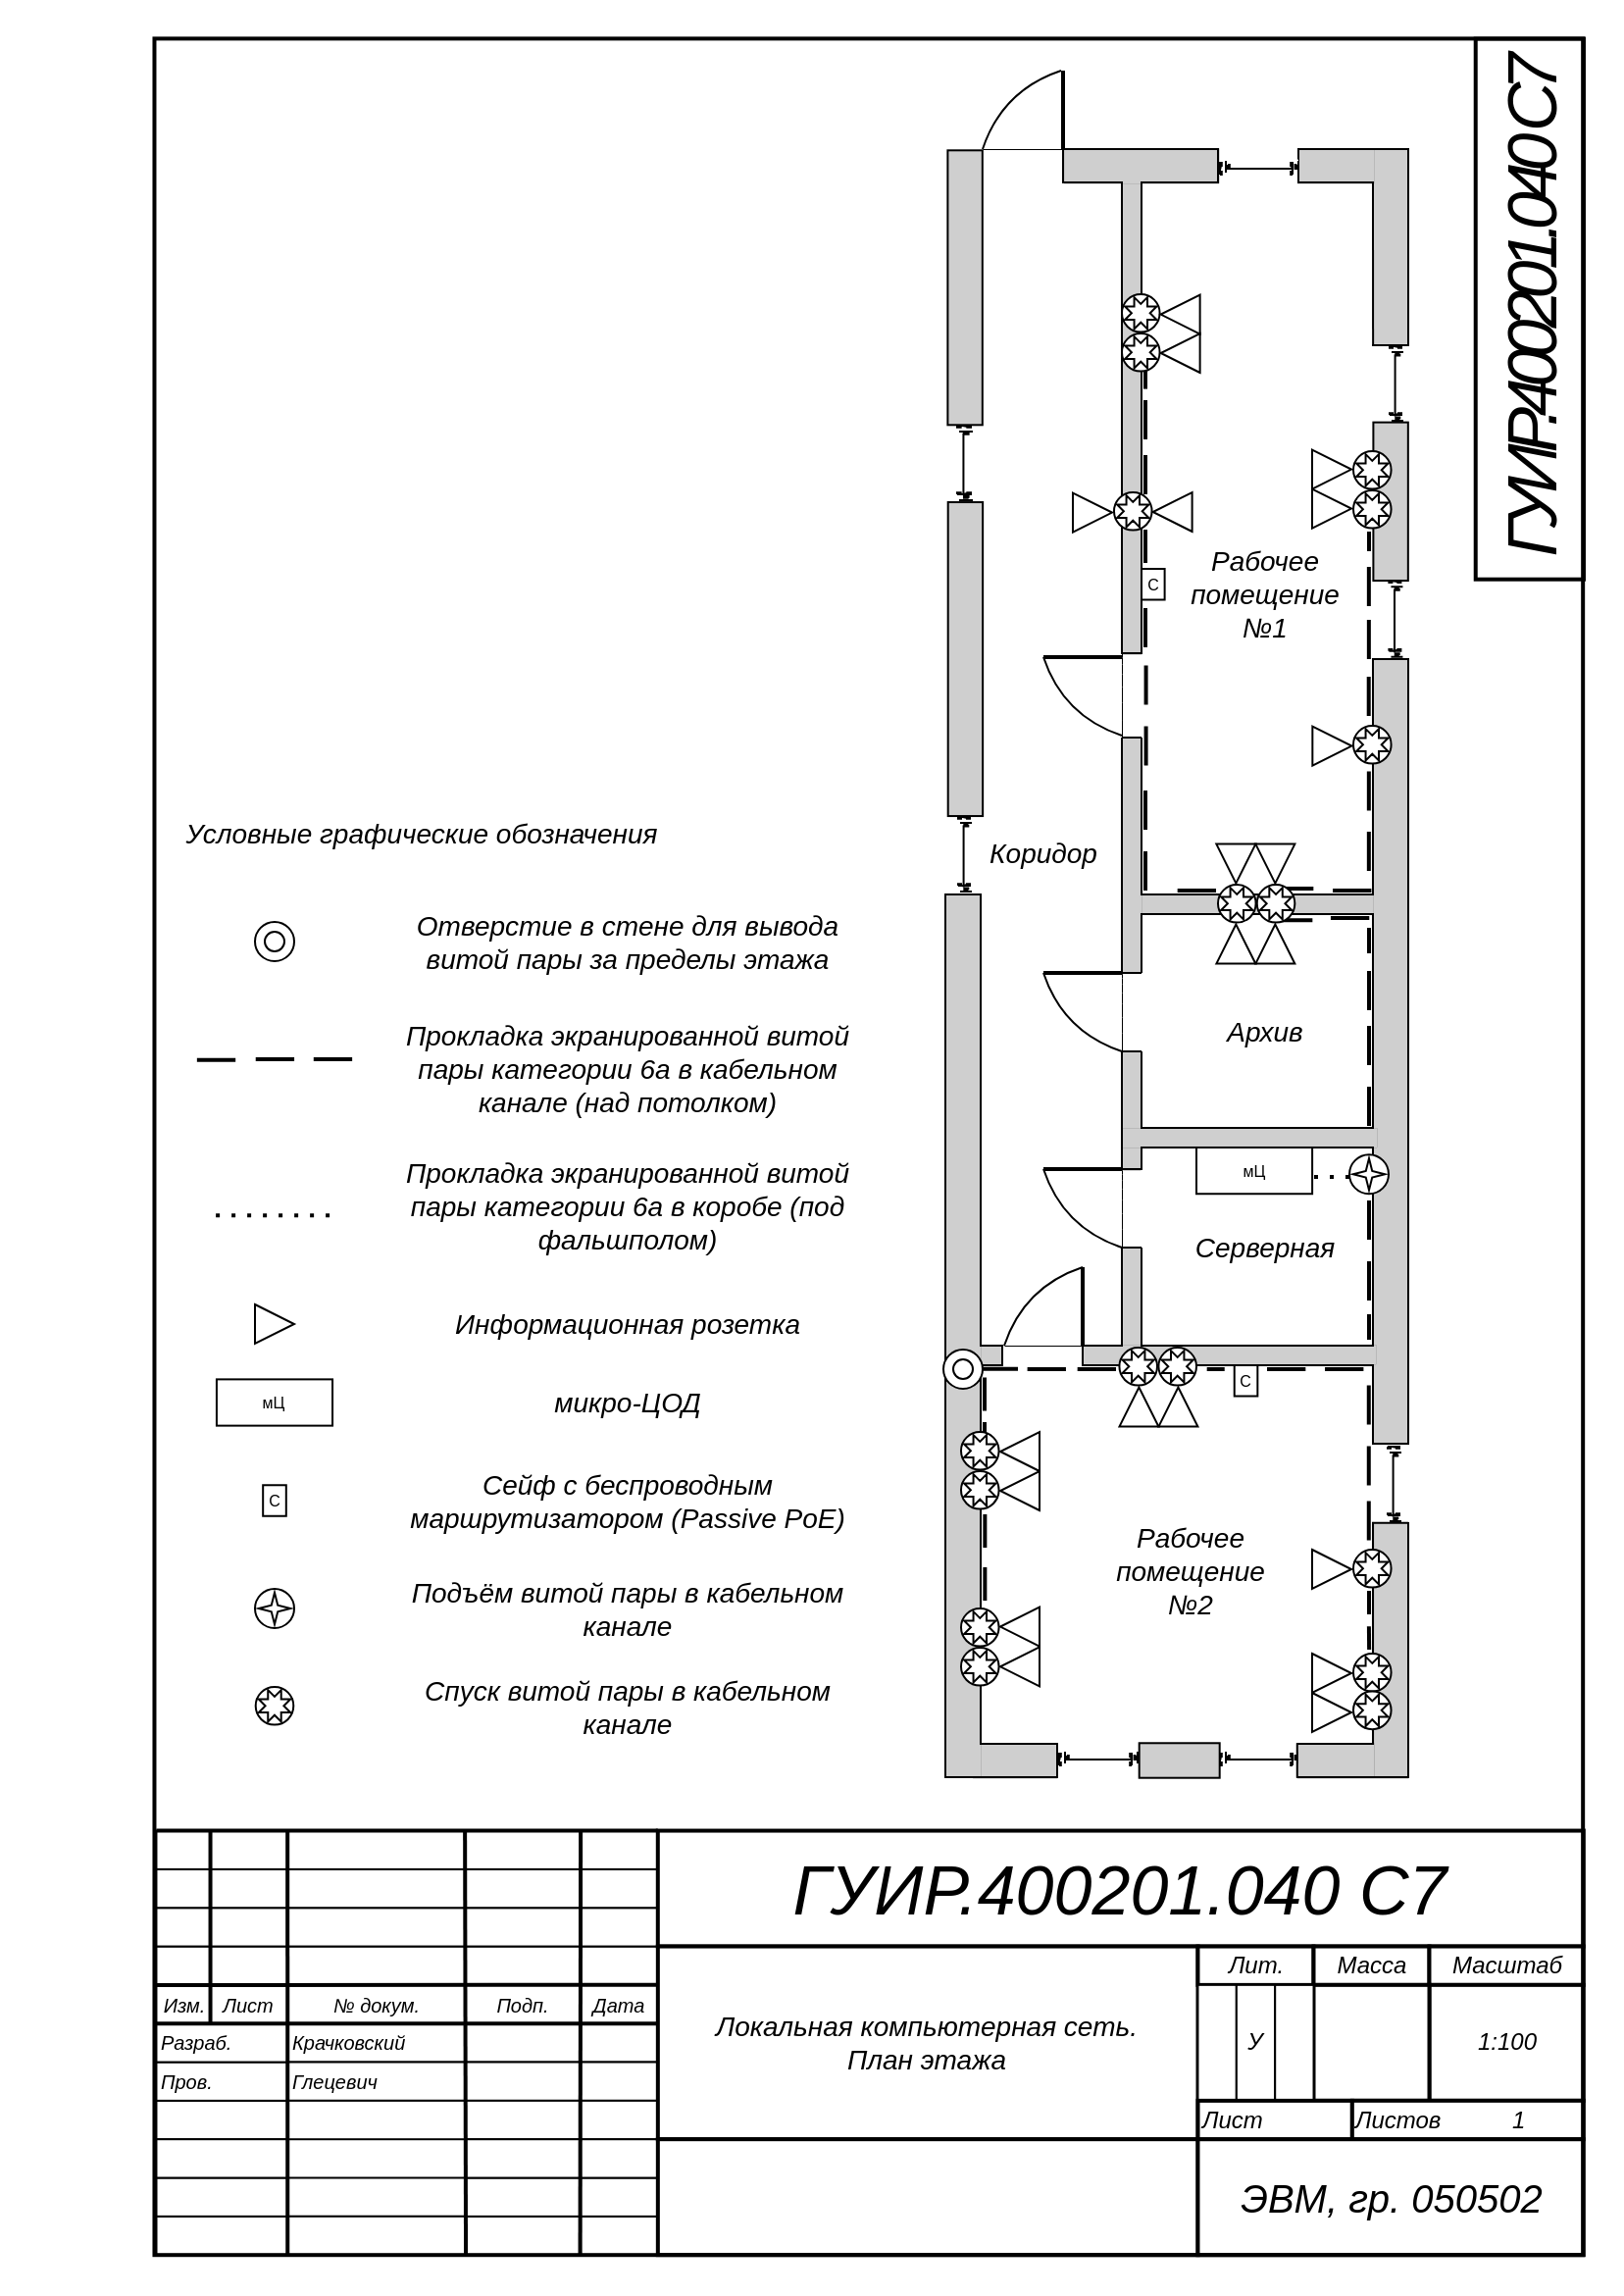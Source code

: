 <mxfile version="20.3.0" type="device"><diagram id="raD_sQENGI9nrxaF8tok" name="Page-1"><mxGraphModel dx="1422" dy="873" grid="1" gridSize="10" guides="1" tooltips="1" connect="1" arrows="1" fold="1" page="1" pageScale="1" pageWidth="827" pageHeight="1169" math="0" shadow="0"><root><mxCell id="0"/><object label="Рамка" id="yMZFgiblyMNShkT3i0r6-137"><mxCell style="" parent="0"/></object><mxCell id="G-b3zJc8eHIW1bWCE4lo-3" value="" style="group;strokeWidth=1;" parent="yMZFgiblyMNShkT3i0r6-137" vertex="1" connectable="0"><mxGeometry x="79.737" y="933.28" width="727.681" height="216.323" as="geometry"/></mxCell><mxCell id="G-b3zJc8eHIW1bWCE4lo-4" value="" style="rounded=0;whiteSpace=wrap;html=1;fontFamily=Helvetica;fontStyle=2;align=left;" parent="G-b3zJc8eHIW1bWCE4lo-3" vertex="1"><mxGeometry x="0.02" y="196.637" width="66.867" height="19.667" as="geometry"/></mxCell><mxCell id="G-b3zJc8eHIW1bWCE4lo-5" value="" style="rounded=0;whiteSpace=wrap;html=1;fontFamily=Helvetica;fontStyle=2;align=left;" parent="G-b3zJc8eHIW1bWCE4lo-3" vertex="1"><mxGeometry x="0.02" y="176.975" width="66.867" height="19.667" as="geometry"/></mxCell><mxCell id="G-b3zJc8eHIW1bWCE4lo-6" value="" style="rounded=0;whiteSpace=wrap;html=1;fontFamily=Helvetica;fontStyle=2;align=left;" parent="G-b3zJc8eHIW1bWCE4lo-3" vertex="1"><mxGeometry y="137.652" width="66.867" height="19.667" as="geometry"/></mxCell><mxCell id="G-b3zJc8eHIW1bWCE4lo-7" value="&lt;font style=&quot;font-size: 10px;&quot;&gt;Пров.&lt;/font&gt;" style="rounded=0;whiteSpace=wrap;html=1;fontFamily=Helvetica;fontStyle=2;align=left;" parent="G-b3zJc8eHIW1bWCE4lo-3" vertex="1"><mxGeometry y="117.99" width="66.867" height="19.667" as="geometry"/></mxCell><mxCell id="G-b3zJc8eHIW1bWCE4lo-8" value="&lt;font style=&quot;font-size: 10px;&quot;&gt;Разраб.&lt;/font&gt;" style="rounded=0;whiteSpace=wrap;html=1;fontFamily=Helvetica;fontStyle=2;align=left;" parent="G-b3zJc8eHIW1bWCE4lo-3" vertex="1"><mxGeometry y="98.328" width="66.867" height="19.667" as="geometry"/></mxCell><mxCell id="G-b3zJc8eHIW1bWCE4lo-9" value="&lt;font style=&quot;font-size: 10px;&quot;&gt;Крачковский&lt;/font&gt;" style="rounded=0;whiteSpace=wrap;html=1;fontFamily=Helvetica;fontStyle=2;align=left;" parent="G-b3zJc8eHIW1bWCE4lo-3" vertex="1"><mxGeometry x="66.868" y="98.318" width="90.467" height="19.667" as="geometry"/></mxCell><mxCell id="G-b3zJc8eHIW1bWCE4lo-10" value="&lt;font style=&quot;font-size: 10px;&quot;&gt;Глецевич&lt;/font&gt;" style="rounded=0;whiteSpace=wrap;html=1;fontFamily=Helvetica;fontStyle=2;align=left;" parent="G-b3zJc8eHIW1bWCE4lo-3" vertex="1"><mxGeometry x="66.868" y="117.98" width="90.467" height="19.667" as="geometry"/></mxCell><mxCell id="G-b3zJc8eHIW1bWCE4lo-11" value="" style="rounded=0;whiteSpace=wrap;html=1;fontFamily=Helvetica;fontStyle=2;align=left;" parent="G-b3zJc8eHIW1bWCE4lo-3" vertex="1"><mxGeometry x="66.868" y="137.662" width="90.467" height="19.667" as="geometry"/></mxCell><mxCell id="G-b3zJc8eHIW1bWCE4lo-12" value="" style="rounded=0;whiteSpace=wrap;html=1;fontSize=10;fontFamily=Helvetica;fontStyle=2;align=left;" parent="G-b3zJc8eHIW1bWCE4lo-3" vertex="1"><mxGeometry x="66.888" y="176.985" width="90.467" height="19.667" as="geometry"/></mxCell><mxCell id="G-b3zJc8eHIW1bWCE4lo-13" value="" style="rounded=0;whiteSpace=wrap;html=1;fontFamily=Helvetica;fontStyle=2;align=left;" parent="G-b3zJc8eHIW1bWCE4lo-3" vertex="1"><mxGeometry x="66.888" y="196.637" width="90.467" height="19.667" as="geometry"/></mxCell><mxCell id="G-b3zJc8eHIW1bWCE4lo-14" value="" style="rounded=0;whiteSpace=wrap;html=1;fontFamily=Helvetica;fontStyle=2;align=left;" parent="G-b3zJc8eHIW1bWCE4lo-3" vertex="1"><mxGeometry x="157.353" y="196.637" width="59.0" height="19.667" as="geometry"/></mxCell><mxCell id="G-b3zJc8eHIW1bWCE4lo-15" value="" style="rounded=0;whiteSpace=wrap;html=1;fontFamily=Helvetica;fontStyle=2;align=left;" parent="G-b3zJc8eHIW1bWCE4lo-3" vertex="1"><mxGeometry x="157.333" y="98.318" width="59.0" height="19.667" as="geometry"/></mxCell><mxCell id="G-b3zJc8eHIW1bWCE4lo-16" value="" style="rounded=0;whiteSpace=wrap;html=1;fontFamily=Helvetica;fontStyle=2;align=left;" parent="G-b3zJc8eHIW1bWCE4lo-3" vertex="1"><mxGeometry x="157.333" y="117.98" width="59.0" height="19.667" as="geometry"/></mxCell><mxCell id="G-b3zJc8eHIW1bWCE4lo-17" value="" style="rounded=0;whiteSpace=wrap;html=1;fontFamily=Helvetica;fontStyle=2;align=left;" parent="G-b3zJc8eHIW1bWCE4lo-3" vertex="1"><mxGeometry x="157.333" y="137.662" width="59.0" height="19.667" as="geometry"/></mxCell><mxCell id="G-b3zJc8eHIW1bWCE4lo-18" value="" style="rounded=0;whiteSpace=wrap;html=1;fontFamily=Helvetica;fontStyle=2;align=left;" parent="G-b3zJc8eHIW1bWCE4lo-3" vertex="1"><mxGeometry x="157.353" y="176.985" width="59.0" height="19.667" as="geometry"/></mxCell><mxCell id="G-b3zJc8eHIW1bWCE4lo-19" value="" style="rounded=0;whiteSpace=wrap;html=1;fontFamily=Helvetica;fontStyle=2;align=left;" parent="G-b3zJc8eHIW1bWCE4lo-3" vertex="1"><mxGeometry x="216.348" y="196.637" width="39.333" height="19.667" as="geometry"/></mxCell><mxCell id="G-b3zJc8eHIW1bWCE4lo-20" value="" style="rounded=0;whiteSpace=wrap;html=1;fontFamily=Helvetica;fontStyle=2;align=left;" parent="G-b3zJc8eHIW1bWCE4lo-3" vertex="1"><mxGeometry x="216.328" y="98.318" width="39.333" height="19.667" as="geometry"/></mxCell><mxCell id="G-b3zJc8eHIW1bWCE4lo-21" value="" style="rounded=0;whiteSpace=wrap;html=1;fontFamily=Helvetica;fontStyle=2;align=left;" parent="G-b3zJc8eHIW1bWCE4lo-3" vertex="1"><mxGeometry x="216.328" y="117.98" width="39.333" height="19.667" as="geometry"/></mxCell><mxCell id="G-b3zJc8eHIW1bWCE4lo-22" value="" style="rounded=0;whiteSpace=wrap;html=1;fontFamily=Helvetica;fontStyle=2;align=left;" parent="G-b3zJc8eHIW1bWCE4lo-3" vertex="1"><mxGeometry x="216.328" y="137.662" width="39.333" height="19.667" as="geometry"/></mxCell><mxCell id="G-b3zJc8eHIW1bWCE4lo-23" value="" style="rounded=0;whiteSpace=wrap;html=1;fontFamily=Helvetica;fontStyle=2;align=left;" parent="G-b3zJc8eHIW1bWCE4lo-3" vertex="1"><mxGeometry x="216.348" y="176.985" width="39.333" height="19.667" as="geometry"/></mxCell><mxCell id="G-b3zJc8eHIW1bWCE4lo-24" value="&lt;font style=&quot;font-size: 10px;&quot;&gt;№ докум.&lt;/font&gt;" style="rounded=0;whiteSpace=wrap;html=1;fontFamily=Helvetica;fontStyle=2;align=center;" parent="G-b3zJc8eHIW1bWCE4lo-3" vertex="1"><mxGeometry x="66.868" y="78.657" width="90.467" height="19.667" as="geometry"/></mxCell><mxCell id="G-b3zJc8eHIW1bWCE4lo-25" value="&lt;font style=&quot;font-size: 10px;&quot;&gt;Подп.&lt;/font&gt;" style="rounded=0;whiteSpace=wrap;html=1;fontFamily=Helvetica;fontStyle=2;align=center;" parent="G-b3zJc8eHIW1bWCE4lo-3" vertex="1"><mxGeometry x="157.333" y="78.657" width="59.0" height="19.667" as="geometry"/></mxCell><mxCell id="G-b3zJc8eHIW1bWCE4lo-26" value="&lt;font style=&quot;font-size: 10px;&quot;&gt;Дата&lt;/font&gt;" style="rounded=0;whiteSpace=wrap;html=1;fontFamily=Helvetica;fontStyle=2;align=center;" parent="G-b3zJc8eHIW1bWCE4lo-3" vertex="1"><mxGeometry x="216.328" y="78.657" width="39.333" height="19.667" as="geometry"/></mxCell><mxCell id="G-b3zJc8eHIW1bWCE4lo-27" value="" style="rounded=0;whiteSpace=wrap;html=1;fontFamily=Helvetica;fontStyle=2;align=left;" parent="G-b3zJc8eHIW1bWCE4lo-3" vertex="1"><mxGeometry x="66.868" y="58.995" width="90.467" height="19.667" as="geometry"/></mxCell><mxCell id="G-b3zJc8eHIW1bWCE4lo-28" value="" style="rounded=0;whiteSpace=wrap;html=1;fontFamily=Helvetica;fontStyle=2;align=left;" parent="G-b3zJc8eHIW1bWCE4lo-3" vertex="1"><mxGeometry x="157.333" y="58.995" width="59.0" height="19.667" as="geometry"/></mxCell><mxCell id="G-b3zJc8eHIW1bWCE4lo-29" value="" style="rounded=0;whiteSpace=wrap;html=1;fontFamily=Helvetica;fontStyle=2;align=left;" parent="G-b3zJc8eHIW1bWCE4lo-3" vertex="1"><mxGeometry x="216.328" y="58.995" width="39.333" height="19.667" as="geometry"/></mxCell><mxCell id="G-b3zJc8eHIW1bWCE4lo-30" value="" style="rounded=0;whiteSpace=wrap;html=1;fontFamily=Helvetica;fontStyle=2;align=left;" parent="G-b3zJc8eHIW1bWCE4lo-3" vertex="1"><mxGeometry x="66.868" y="39.333" width="90.467" height="19.667" as="geometry"/></mxCell><mxCell id="G-b3zJc8eHIW1bWCE4lo-31" value="" style="rounded=0;whiteSpace=wrap;html=1;fontFamily=Helvetica;fontStyle=2;align=left;" parent="G-b3zJc8eHIW1bWCE4lo-3" vertex="1"><mxGeometry x="157.333" y="39.333" width="59.0" height="19.667" as="geometry"/></mxCell><mxCell id="G-b3zJc8eHIW1bWCE4lo-32" value="" style="rounded=0;whiteSpace=wrap;html=1;fontFamily=Helvetica;fontStyle=2;align=left;" parent="G-b3zJc8eHIW1bWCE4lo-3" vertex="1"><mxGeometry x="216.328" y="39.333" width="39.333" height="19.667" as="geometry"/></mxCell><mxCell id="G-b3zJc8eHIW1bWCE4lo-33" value="&lt;font style=&quot;font-size: 10px;&quot;&gt;Изм.&lt;/font&gt;" style="rounded=0;whiteSpace=wrap;html=1;fontFamily=Helvetica;fontStyle=2;align=center;" parent="G-b3zJc8eHIW1bWCE4lo-3" vertex="1"><mxGeometry y="78.657" width="27.533" height="19.667" as="geometry"/></mxCell><mxCell id="G-b3zJc8eHIW1bWCE4lo-34" value="&lt;font style=&quot;font-size: 10px;&quot;&gt;Лист&lt;/font&gt;" style="rounded=0;whiteSpace=wrap;html=1;fontFamily=Helvetica;fontStyle=2;align=center;" parent="G-b3zJc8eHIW1bWCE4lo-3" vertex="1"><mxGeometry x="27.534" y="78.657" width="39.333" height="19.667" as="geometry"/></mxCell><mxCell id="G-b3zJc8eHIW1bWCE4lo-35" value="" style="rounded=0;whiteSpace=wrap;html=1;fontFamily=Helvetica;fontStyle=2;align=left;" parent="G-b3zJc8eHIW1bWCE4lo-3" vertex="1"><mxGeometry y="58.995" width="27.533" height="19.667" as="geometry"/></mxCell><mxCell id="G-b3zJc8eHIW1bWCE4lo-36" value="" style="rounded=0;whiteSpace=wrap;html=1;fontFamily=Helvetica;fontStyle=2;align=left;" parent="G-b3zJc8eHIW1bWCE4lo-3" vertex="1"><mxGeometry x="27.534" y="58.995" width="39.333" height="19.667" as="geometry"/></mxCell><mxCell id="G-b3zJc8eHIW1bWCE4lo-37" value="" style="rounded=0;whiteSpace=wrap;html=1;fontFamily=Helvetica;fontStyle=2;align=left;" parent="G-b3zJc8eHIW1bWCE4lo-3" vertex="1"><mxGeometry y="39.333" width="27.533" height="19.667" as="geometry"/></mxCell><mxCell id="G-b3zJc8eHIW1bWCE4lo-38" value="" style="rounded=0;whiteSpace=wrap;html=1;fontFamily=Helvetica;fontStyle=2;align=left;" parent="G-b3zJc8eHIW1bWCE4lo-3" vertex="1"><mxGeometry x="27.534" y="39.333" width="39.333" height="19.667" as="geometry"/></mxCell><mxCell id="G-b3zJc8eHIW1bWCE4lo-39" value="" style="rounded=0;whiteSpace=wrap;html=1;fontFamily=Helvetica;fontStyle=2;align=left;" parent="G-b3zJc8eHIW1bWCE4lo-3" vertex="1"><mxGeometry y="157.313" width="66.867" height="19.667" as="geometry"/></mxCell><mxCell id="G-b3zJc8eHIW1bWCE4lo-40" value="" style="rounded=0;whiteSpace=wrap;html=1;fontFamily=Helvetica;fontStyle=2;align=left;" parent="G-b3zJc8eHIW1bWCE4lo-3" vertex="1"><mxGeometry x="157.333" y="157.323" width="59.0" height="19.667" as="geometry"/></mxCell><mxCell id="G-b3zJc8eHIW1bWCE4lo-41" value="" style="rounded=0;whiteSpace=wrap;html=1;fontFamily=Helvetica;fontStyle=2;align=left;" parent="G-b3zJc8eHIW1bWCE4lo-3" vertex="1"><mxGeometry x="216.328" y="157.323" width="39.333" height="19.667" as="geometry"/></mxCell><mxCell id="G-b3zJc8eHIW1bWCE4lo-42" value="" style="rounded=0;whiteSpace=wrap;html=1;fontFamily=Helvetica;fontStyle=2;align=left;" parent="G-b3zJc8eHIW1bWCE4lo-3" vertex="1"><mxGeometry x="66.868" y="19.662" width="90.467" height="19.667" as="geometry"/></mxCell><mxCell id="G-b3zJc8eHIW1bWCE4lo-43" value="" style="rounded=0;whiteSpace=wrap;html=1;fontFamily=Helvetica;fontStyle=2;align=left;" parent="G-b3zJc8eHIW1bWCE4lo-3" vertex="1"><mxGeometry x="157.333" y="19.662" width="59.0" height="19.667" as="geometry"/></mxCell><mxCell id="G-b3zJc8eHIW1bWCE4lo-44" value="" style="rounded=0;whiteSpace=wrap;html=1;fontFamily=Helvetica;fontStyle=2;align=left;" parent="G-b3zJc8eHIW1bWCE4lo-3" vertex="1"><mxGeometry x="216.328" y="19.662" width="39.333" height="19.667" as="geometry"/></mxCell><mxCell id="G-b3zJc8eHIW1bWCE4lo-45" value="" style="rounded=0;whiteSpace=wrap;html=1;fontFamily=Helvetica;fontStyle=2;align=left;" parent="G-b3zJc8eHIW1bWCE4lo-3" vertex="1"><mxGeometry x="66.868" width="90.467" height="19.667" as="geometry"/></mxCell><mxCell id="G-b3zJc8eHIW1bWCE4lo-46" value="" style="rounded=0;whiteSpace=wrap;html=1;fontFamily=Helvetica;fontStyle=2;align=left;" parent="G-b3zJc8eHIW1bWCE4lo-3" vertex="1"><mxGeometry x="157.333" width="59.0" height="19.667" as="geometry"/></mxCell><mxCell id="G-b3zJc8eHIW1bWCE4lo-47" value="" style="rounded=0;whiteSpace=wrap;html=1;fontFamily=Helvetica;fontStyle=2;align=left;" parent="G-b3zJc8eHIW1bWCE4lo-3" vertex="1"><mxGeometry x="216.328" width="39.333" height="19.667" as="geometry"/></mxCell><mxCell id="G-b3zJc8eHIW1bWCE4lo-48" value="" style="rounded=0;whiteSpace=wrap;html=1;fontFamily=Helvetica;fontStyle=2;align=left;" parent="G-b3zJc8eHIW1bWCE4lo-3" vertex="1"><mxGeometry y="19.662" width="27.533" height="19.667" as="geometry"/></mxCell><mxCell id="G-b3zJc8eHIW1bWCE4lo-49" value="" style="rounded=0;whiteSpace=wrap;html=1;fontFamily=Helvetica;fontStyle=2;align=left;" parent="G-b3zJc8eHIW1bWCE4lo-3" vertex="1"><mxGeometry x="27.534" y="19.662" width="39.333" height="19.667" as="geometry"/></mxCell><mxCell id="G-b3zJc8eHIW1bWCE4lo-50" value="" style="rounded=0;whiteSpace=wrap;html=1;fontFamily=Helvetica;fontStyle=2;align=left;" parent="G-b3zJc8eHIW1bWCE4lo-3" vertex="1"><mxGeometry width="27.533" height="19.667" as="geometry"/></mxCell><mxCell id="G-b3zJc8eHIW1bWCE4lo-51" value="" style="rounded=0;whiteSpace=wrap;html=1;fontFamily=Helvetica;fontStyle=2;align=left;" parent="G-b3zJc8eHIW1bWCE4lo-3" vertex="1"><mxGeometry x="27.534" width="39.333" height="19.667" as="geometry"/></mxCell><mxCell id="G-b3zJc8eHIW1bWCE4lo-52" value="&lt;font face=&quot;Arial&quot; style=&quot;font-size: 35px;&quot;&gt;ГУИР.400201.040 С7&lt;/font&gt;" style="rounded=0;whiteSpace=wrap;html=1;fontFamily=Helvetica;fontStyle=2;align=center;strokeWidth=2;" parent="G-b3zJc8eHIW1bWCE4lo-3" vertex="1"><mxGeometry x="255.661" width="472" height="59" as="geometry"/></mxCell><mxCell id="G-b3zJc8eHIW1bWCE4lo-53" value="&lt;font face=&quot;Arial&quot; style=&quot;font-size: 14px;&quot;&gt;Локальная компьютерная сеть.&lt;br&gt;План этажа&lt;br&gt;&lt;/font&gt;" style="rounded=0;whiteSpace=wrap;html=1;fontFamily=Helvetica;fontStyle=2;align=center;strokeWidth=2;" parent="G-b3zJc8eHIW1bWCE4lo-3" vertex="1"><mxGeometry x="255.681" y="58.995" width="275.333" height="98.333" as="geometry"/></mxCell><mxCell id="G-b3zJc8eHIW1bWCE4lo-54" value="" style="rounded=0;whiteSpace=wrap;html=1;fontFamily=Helvetica;fontStyle=2;align=center;strokeWidth=2;" parent="G-b3zJc8eHIW1bWCE4lo-3" vertex="1"><mxGeometry x="255.681" y="157.303" width="275.333" height="59.0" as="geometry"/></mxCell><mxCell id="G-b3zJc8eHIW1bWCE4lo-55" value="Лит." style="rounded=0;whiteSpace=wrap;html=1;fontFamily=Helvetica;fontStyle=2;align=center;strokeWidth=2;" parent="G-b3zJc8eHIW1bWCE4lo-3" vertex="1"><mxGeometry x="530.994" y="58.995" width="59.0" height="19.667" as="geometry"/></mxCell><mxCell id="G-b3zJc8eHIW1bWCE4lo-56" value="Масса" style="rounded=0;whiteSpace=wrap;html=1;fontFamily=Helvetica;fontStyle=2;align=center;strokeWidth=2;" parent="G-b3zJc8eHIW1bWCE4lo-3" vertex="1"><mxGeometry x="590.019" y="58.985" width="59.0" height="19.667" as="geometry"/></mxCell><mxCell id="G-b3zJc8eHIW1bWCE4lo-57" value="Масштаб" style="rounded=0;whiteSpace=wrap;html=1;fontFamily=Helvetica;fontStyle=2;align=center;strokeWidth=2;" parent="G-b3zJc8eHIW1bWCE4lo-3" vertex="1"><mxGeometry x="649.004" y="58.985" width="78.667" height="19.667" as="geometry"/></mxCell><mxCell id="G-b3zJc8eHIW1bWCE4lo-58" value="1:100" style="rounded=0;whiteSpace=wrap;html=1;fontFamily=Helvetica;fontStyle=2;align=center;strokeWidth=2;" parent="G-b3zJc8eHIW1bWCE4lo-3" vertex="1"><mxGeometry x="648.994" y="78.647" width="78.667" height="59.0" as="geometry"/></mxCell><mxCell id="G-b3zJc8eHIW1bWCE4lo-59" value="" style="rounded=0;whiteSpace=wrap;html=1;fontFamily=Helvetica;fontStyle=2;align=center;strokeWidth=2;" parent="G-b3zJc8eHIW1bWCE4lo-3" vertex="1"><mxGeometry x="590.019" y="78.647" width="59.0" height="59.0" as="geometry"/></mxCell><mxCell id="G-b3zJc8eHIW1bWCE4lo-60" value="" style="rounded=0;whiteSpace=wrap;html=1;fontFamily=Helvetica;fontStyle=2;align=center;" parent="G-b3zJc8eHIW1bWCE4lo-3" vertex="1"><mxGeometry x="530.994" y="78.647" width="19.667" height="59.0" as="geometry"/></mxCell><mxCell id="G-b3zJc8eHIW1bWCE4lo-61" value="У" style="rounded=0;whiteSpace=wrap;html=1;fontFamily=Helvetica;fontStyle=2;align=center;" parent="G-b3zJc8eHIW1bWCE4lo-3" vertex="1"><mxGeometry x="550.686" y="78.647" width="19.667" height="59.0" as="geometry"/></mxCell><mxCell id="G-b3zJc8eHIW1bWCE4lo-62" value="" style="rounded=0;whiteSpace=wrap;html=1;fontFamily=Helvetica;fontStyle=2;align=center;" parent="G-b3zJc8eHIW1bWCE4lo-3" vertex="1"><mxGeometry x="570.358" y="78.667" width="19.667" height="59.0" as="geometry"/></mxCell><mxCell id="G-b3zJc8eHIW1bWCE4lo-63" value="Лист" style="rounded=0;whiteSpace=wrap;html=1;fontFamily=Helvetica;fontStyle=2;align=left;strokeWidth=2;" parent="G-b3zJc8eHIW1bWCE4lo-3" vertex="1"><mxGeometry x="531.024" y="137.662" width="78.667" height="19.667" as="geometry"/></mxCell><mxCell id="G-b3zJc8eHIW1bWCE4lo-64" value="Листов&lt;span style=&quot;white-space: pre;&quot;&gt;&#9;&lt;/span&gt;&lt;span style=&quot;white-space: pre;&quot;&gt;&#9;&lt;/span&gt;1" style="rounded=0;whiteSpace=wrap;html=1;fontFamily=Helvetica;fontStyle=2;align=left;strokeWidth=2;" parent="G-b3zJc8eHIW1bWCE4lo-3" vertex="1"><mxGeometry x="609.681" y="137.642" width="118.0" height="19.662" as="geometry"/></mxCell><mxCell id="G-b3zJc8eHIW1bWCE4lo-65" value="&lt;i style=&quot;font-family: Arial;&quot;&gt;&lt;font style=&quot;font-size: 20px;&quot;&gt;ЭВМ, гр. 050502&lt;/font&gt;&lt;/i&gt;" style="rounded=0;whiteSpace=wrap;html=1;fontFamily=Helvetica;fontStyle=2;align=center;strokeWidth=2;" parent="G-b3zJc8eHIW1bWCE4lo-3" vertex="1"><mxGeometry x="530.994" y="157.323" width="196.666" height="59.0" as="geometry"/></mxCell><mxCell id="z28HNutKQKchPIVTXT-J-26" value="" style="endArrow=none;html=1;rounded=0;strokeWidth=2;targetPerimeterSpacing=0;entryX=1;entryY=0;entryDx=0;entryDy=0;exitX=0;exitY=0;exitDx=0;exitDy=0;" parent="G-b3zJc8eHIW1bWCE4lo-3" source="G-b3zJc8eHIW1bWCE4lo-50" target="G-b3zJc8eHIW1bWCE4lo-47" edge="1"><mxGeometry width="50" height="50" relative="1" as="geometry"><mxPoint x="91.263" y="-43.28" as="sourcePoint"/><mxPoint x="141.263" y="-93.28" as="targetPoint"/></mxGeometry></mxCell><mxCell id="z28HNutKQKchPIVTXT-J-27" value="" style="endArrow=none;html=1;rounded=0;strokeWidth=2;targetPerimeterSpacing=0;exitX=0;exitY=0;exitDx=0;exitDy=0;entryX=1;entryY=1;entryDx=0;entryDy=0;" parent="G-b3zJc8eHIW1bWCE4lo-3" source="G-b3zJc8eHIW1bWCE4lo-45" target="G-b3zJc8eHIW1bWCE4lo-4" edge="1"><mxGeometry width="50" height="50" relative="1" as="geometry"><mxPoint x="100.263" y="-23.28" as="sourcePoint"/><mxPoint x="150.263" y="-73.28" as="targetPoint"/></mxGeometry></mxCell><mxCell id="z28HNutKQKchPIVTXT-J-30" value="" style="endArrow=none;html=1;rounded=0;strokeWidth=2;targetPerimeterSpacing=0;exitX=0;exitY=1;exitDx=0;exitDy=0;entryX=1;entryY=0;entryDx=0;entryDy=0;" parent="G-b3zJc8eHIW1bWCE4lo-3" source="G-b3zJc8eHIW1bWCE4lo-33" target="G-b3zJc8eHIW1bWCE4lo-20" edge="1"><mxGeometry width="50" height="50" relative="1" as="geometry"><mxPoint x="50.263" y="-13.28" as="sourcePoint"/><mxPoint x="100.263" y="-63.28" as="targetPoint"/></mxGeometry></mxCell><mxCell id="z28HNutKQKchPIVTXT-J-31" value="" style="endArrow=none;html=1;rounded=0;strokeWidth=2;targetPerimeterSpacing=0;exitX=0;exitY=1;exitDx=0;exitDy=0;entryX=1;entryY=0;entryDx=0;entryDy=0;" parent="G-b3zJc8eHIW1bWCE4lo-3" source="G-b3zJc8eHIW1bWCE4lo-35" target="G-b3zJc8eHIW1bWCE4lo-26" edge="1"><mxGeometry width="50" height="50" relative="1" as="geometry"><mxPoint x="120.263" y="-33.28" as="sourcePoint"/><mxPoint x="170.263" y="-83.28" as="targetPoint"/></mxGeometry></mxCell><mxCell id="z28HNutKQKchPIVTXT-J-32" value="" style="endArrow=none;html=1;rounded=0;strokeWidth=2;targetPerimeterSpacing=0;exitX=0;exitY=0;exitDx=0;exitDy=0;entryX=0;entryY=1;entryDx=0;entryDy=0;" parent="G-b3zJc8eHIW1bWCE4lo-3" source="G-b3zJc8eHIW1bWCE4lo-51" target="G-b3zJc8eHIW1bWCE4lo-34" edge="1"><mxGeometry width="50" height="50" relative="1" as="geometry"><mxPoint x="110.263" y="-43.28" as="sourcePoint"/><mxPoint x="160.263" y="-93.28" as="targetPoint"/></mxGeometry></mxCell><mxCell id="UfkCfQN7eMYYa8p-VCNR-1" value="" style="group;" parent="yMZFgiblyMNShkT3i0r6-137" vertex="1" connectable="0"><mxGeometry width="826.77" height="1169.289" as="geometry"/></mxCell><mxCell id="xLmSnJZMBs-E0TW5dfk6-11" value="&lt;font size=&quot;1&quot;&gt;&lt;i&gt;&lt;font style=&quot;font-size: 35px; letter-spacing: -4.5px;&quot;&gt;ГУИР.400201.040 С7&lt;/font&gt;&lt;/i&gt;&lt;/font&gt;" style="rounded=0;whiteSpace=wrap;html=1;fontFamily=Helvetica;fontStyle=2;align=center;rotation=-90;strokeWidth=2;" parent="yMZFgiblyMNShkT3i0r6-137" vertex="1"><mxGeometry x="642.125" y="130.003" width="275.59" height="55.118" as="geometry"/></mxCell><mxCell id="z28HNutKQKchPIVTXT-J-28" value="" style="endArrow=none;html=1;rounded=0;strokeWidth=2;targetPerimeterSpacing=0;exitX=1;exitY=0;exitDx=0;exitDy=0;entryX=0.218;entryY=1;entryDx=0;entryDy=0;entryPerimeter=0;" parent="yMZFgiblyMNShkT3i0r6-137" source="G-b3zJc8eHIW1bWCE4lo-45" target="UfkCfQN7eMYYa8p-VCNR-2" edge="1"><mxGeometry width="50" height="50" relative="1" as="geometry"><mxPoint x="240" y="930" as="sourcePoint"/><mxPoint x="360" y="830" as="targetPoint"/></mxGeometry></mxCell><mxCell id="z28HNutKQKchPIVTXT-J-29" value="" style="endArrow=none;html=1;rounded=0;strokeWidth=2;targetPerimeterSpacing=0;exitX=1;exitY=0;exitDx=0;exitDy=0;entryX=0.298;entryY=1;entryDx=0;entryDy=0;entryPerimeter=0;" parent="yMZFgiblyMNShkT3i0r6-137" source="G-b3zJc8eHIW1bWCE4lo-46" target="UfkCfQN7eMYYa8p-VCNR-2" edge="1"><mxGeometry width="50" height="50" relative="1" as="geometry"><mxPoint x="250" y="920" as="sourcePoint"/><mxPoint x="300" y="870" as="targetPoint"/></mxGeometry></mxCell><mxCell id="UfkCfQN7eMYYa8p-VCNR-2" value="" style="rounded=0;whiteSpace=wrap;html=1;fillColor=none;strokeWidth=2;" parent="yMZFgiblyMNShkT3i0r6-137" vertex="1"><mxGeometry x="78.74" y="19.685" width="728.345" height="1129.919" as="geometry"/></mxCell><object label="Стены" id="yMZFgiblyMNShkT3i0r6-283"><mxCell style="locked=1;" parent="0"/></object><mxCell id="yMZFgiblyMNShkT3i0r6-286" value="" style="rounded=0;whiteSpace=wrap;html=1;strokeWidth=0;fillColor=#CFCFCF;rotation=90;container=0;" parent="yMZFgiblyMNShkT3i0r6-283" vertex="1"><mxGeometry x="659.054" y="117.11" width="100" height="17.716" as="geometry"/></mxCell><mxCell id="yMZFgiblyMNShkT3i0r6-300" value="" style="rounded=0;whiteSpace=wrap;html=1;strokeWidth=0;fillColor=#CFCFCF;rotation=90;" parent="yMZFgiblyMNShkT3i0r6-283" vertex="1"><mxGeometry x="636.02" y="400" width="10" height="122" as="geometry"/></mxCell><mxCell id="yMZFgiblyMNShkT3i0r6-287" value="" style="rounded=0;whiteSpace=wrap;html=1;strokeWidth=0;fillColor=#CFCFCF;rotation=90;" parent="yMZFgiblyMNShkT3i0r6-283" vertex="1"><mxGeometry x="672.02" y="65" width="17.716" height="39" as="geometry"/></mxCell><UserObject label="" SubType="81.264" SubVisWndwFrameDepth="200 мм" SubVisWndwFrameWidth="50 мм" SubVisWndwSashDepth="50 мм" SubVisWndwSashWidth="50 мм" SubVisWndwSillDepthIn="50 мм" SubVisWndwSillWidthIn="50 мм" SubVisWndwSillDepthOut="50 мм" SubVisWndwSillWidthOut="50 мм" VisWndwOperator="40.632" id="b2CZ96reJsDrrtd1bc3Z-503"><mxCell style="vsdxID=2493;rotation=360;fillColor=none;gradientColor=none;points=[[1,0.5,0],[0.5,0.5,0]];labelBackgroundColor=none;rounded=0;strokeColor=none;html=1;whiteSpace=wrap;" parent="yMZFgiblyMNShkT3i0r6-283" vertex="1"><mxGeometry x="599" y="907" width="37" height="6" as="geometry"/></mxCell></UserObject><mxCell id="b2CZ96reJsDrrtd1bc3Z-504" style="vsdxID=2494;rotation=360;fillColor=#FFFFFF;gradientColor=none;shape=stencil(vVLBDsIgDP0ajhiEk+c5Ez+DONgaEZaCjv29IDM6dfFivLWvr69t+oiofCd7RTjzAd1RDdCEjogt4RxspxBCioioiai0Q9WiO9um5L3MzByd3CUrxNLHcgdnY8nWTKzE5gbtClviIZVxYu+tBgthLE04fkLjXWpRmkUqI3iKLsgAzs42MRJbRdNYqo1sZyU/KNW/wdOiBqxank5/dteS7h+O+varFDzerMGY4pLn+qstElQsJeor);strokeColor=#FFFFFF;points=[[0,0.5,0],[1,0.5,0],[0.5,0.5,0]];labelBackgroundColor=none;rounded=0;html=1;whiteSpace=wrap;" parent="b2CZ96reJsDrrtd1bc3Z-503" vertex="1"><mxGeometry x="26" y="-14" width="37" height="6" as="geometry"/></mxCell><mxCell id="b2CZ96reJsDrrtd1bc3Z-505" style="vsdxID=2498;rotation=360;fillColor=#000000;gradientColor=none;shape=stencil(nZLbDoIwDIafprfLXBX0GvE9SBiyOBkZ8/T2sjRG2CIIdz18f9M2P2DW1UUrQfDOWXORD1W6GvAIQqimlla5PgLMAbPKWHm25taUlLeFJ310NXc/4Uk67hWCvyjbcMpPhGrV/EQnQMG2YjWLyBCH/HjfiE8SlqQL5i84MUDHi3yaf80N4Qn0kLLdfj08875YMPO/WLDo0ADug68RK6U1+XjYD43bl8j0mL8B);points=[[0,0.5,0],[1,0.5,0],[0.5,0.5,0]];labelBackgroundColor=none;rounded=0;html=1;whiteSpace=wrap;" parent="b2CZ96reJsDrrtd1bc3Z-503" vertex="1"><mxGeometry x="23" y="-13" width="37" height="6" as="geometry"/></mxCell><mxCell id="b2CZ96reJsDrrtd1bc3Z-506" style="vsdxID=2499;rotation=360;fillColor=#000000;gradientColor=none;shape=stencil(UzV2Ls5ILEhVNTIoLinKz04tz0wpyVA1dlE1MsrMy0gtyiwBslSNXVWNndPyi1LTi/JL81Ig/IJEkEoQKze/DGRCBUSfAUiHkUElMs8NojAnMw9JoZGeqSnZag0N8Kg2IFcpikJUb8FMIcKxluZ6JkT7DFMxXveiO4MkxShKgQxEFKZl5uRAUgCyPHqUA4UgycXYFQA=);strokeColor=#000000;points=[[0,0.5,0],[1,0.5,0],[0.5,0.5,0]];labelBackgroundColor=none;rounded=0;html=1;whiteSpace=wrap;" parent="b2CZ96reJsDrrtd1bc3Z-503" vertex="1"><mxGeometry x="27" y="-12" width="35.195" height="2" as="geometry"/></mxCell><mxCell id="b2CZ96reJsDrrtd1bc3Z-507" style="vsdxID=2500;rotation=360;fillColor=#000000;gradientColor=none;shape=stencil(dU9bDoAgDDvN/pEdQfEeJKIsKhjE1+2FLEZi4l+7tlsHWK9WLwakWGPwozmoixawASnJWRMoJgSoAOveBzMEv7mO+aKzM6PZ73nDyTmRE1JczCrBvGXrRK6wPuKPOYH3CPcrtW+hNOJnUN0=);points=[[0,0.5,0],[1,0.5,0],[0.5,0.5,0]];labelBackgroundColor=none;rounded=0;html=1;whiteSpace=wrap;" parent="b2CZ96reJsDrrtd1bc3Z-503" vertex="1"><mxGeometry x="27" y="-11" width="33.39" height="1" as="geometry"/></mxCell><mxCell id="b2CZ96reJsDrrtd1bc3Z-508" style="vsdxID=2501;rotation=360;fillColor=#FFFFFF;gradientColor=none;shape=stencil(jZBLDoAgDERP0z3SI/i5B4koRAWC+Lu9kMYoJibuZtrXSVvAclbCSeBsDt4OctNtUIAVcK6Nkl6HqABrwLKzXvbeLqYl70Qik5rsmhJ2mmNpgrODXMHIN4SO2nyiGZhnXim/Ut9whkZxL043P3vvI2OJHoT1CQ==);strokeColor=#000000;points=[[0,0.5,0],[1,0.5,0],[0.5,0.5,0]];labelBackgroundColor=none;rounded=0;html=1;whiteSpace=wrap;" parent="b2CZ96reJsDrrtd1bc3Z-503" vertex="1"><mxGeometry x="26" y="-14" width="37" height="6" as="geometry"/></mxCell><mxCell id="yMZFgiblyMNShkT3i0r6-289" value="" style="rounded=0;whiteSpace=wrap;html=1;strokeWidth=0;fillColor=#CFCFCF;rotation=90;" parent="yMZFgiblyMNShkT3i0r6-283" vertex="1"><mxGeometry x="509.02" y="527" width="400" height="17.716" as="geometry"/></mxCell><mxCell id="yMZFgiblyMNShkT3i0r6-293" value="" style="rounded=0;whiteSpace=wrap;html=1;strokeWidth=0;fillColor=#CFCFCF;rotation=90;" parent="yMZFgiblyMNShkT3i0r6-283" vertex="1"><mxGeometry x="573.02" y="45" width="17.716" height="79" as="geometry"/></mxCell><mxCell id="yMZFgiblyMNShkT3i0r6-294" value="" style="rounded=0;whiteSpace=wrap;html=1;strokeWidth=1;fillColor=#CFCFCF;rotation=90;" parent="yMZFgiblyMNShkT3i0r6-283" vertex="1"><mxGeometry x="422.046" y="137.795" width="140" height="17.716" as="geometry"/></mxCell><mxCell id="yMZFgiblyMNShkT3i0r6-295" value="" style="rounded=0;whiteSpace=wrap;html=1;strokeWidth=1;fillColor=#CFCFCF;rotation=90;" parent="yMZFgiblyMNShkT3i0r6-283" vertex="1"><mxGeometry x="412.204" y="327.165" width="160" height="17.716" as="geometry"/></mxCell><mxCell id="yMZFgiblyMNShkT3i0r6-297" value="" style="rounded=0;whiteSpace=wrap;html=1;strokeWidth=0;fillColor=#CFCFCF;rotation=90;" parent="yMZFgiblyMNShkT3i0r6-283" vertex="1"><mxGeometry x="508.63" y="876" width="17.72" height="43" as="geometry"/></mxCell><mxCell id="yMZFgiblyMNShkT3i0r6-298" value="" style="rounded=0;whiteSpace=wrap;html=1;strokeWidth=0;fillColor=#CFCFCF;rotation=90;" parent="yMZFgiblyMNShkT3i0r6-283" vertex="1"><mxGeometry x="457.02" y="208.448" width="240" height="9.842" as="geometry"/></mxCell><mxCell id="yMZFgiblyMNShkT3i0r6-299" value="" style="rounded=0;whiteSpace=wrap;html=1;strokeWidth=0;fillColor=#CFCFCF;rotation=90;" parent="yMZFgiblyMNShkT3i0r6-283" vertex="1"><mxGeometry x="517.02" y="431" width="120" height="9.842" as="geometry"/></mxCell><mxCell id="yMZFgiblyMNShkT3i0r6-301" value="" style="rounded=0;whiteSpace=wrap;html=1;strokeWidth=0;fillColor=#CFCFCF;rotation=90;" parent="yMZFgiblyMNShkT3i0r6-283" vertex="1"><mxGeometry x="547.02" y="562" width="60" height="9" as="geometry"/></mxCell><mxCell id="yMZFgiblyMNShkT3i0r6-302" value="" style="rounded=0;whiteSpace=wrap;html=1;strokeWidth=0;fillColor=#CFCFCF;rotation=90;" parent="yMZFgiblyMNShkT3i0r6-283" vertex="1"><mxGeometry x="547.02" y="661" width="60" height="9" as="geometry"/></mxCell><mxCell id="yMZFgiblyMNShkT3i0r6-303" value="" style="rounded=0;whiteSpace=wrap;html=1;strokeWidth=0;fillColor=#CFCFCF;rotation=90;" parent="yMZFgiblyMNShkT3i0r6-283" vertex="1"><mxGeometry x="632.02" y="515" width="10" height="130" as="geometry"/></mxCell><mxCell id="yMZFgiblyMNShkT3i0r6-304" value="" style="rounded=0;whiteSpace=wrap;html=1;strokeWidth=0;fillColor=#CFCFCF;rotation=90;" parent="yMZFgiblyMNShkT3i0r6-283" vertex="1"><mxGeometry x="622.02" y="616" width="10" height="149" as="geometry"/></mxCell><mxCell id="yMZFgiblyMNShkT3i0r6-305" value="" style="rounded=0;whiteSpace=wrap;html=1;strokeWidth=0;fillColor=#CFCFCF;rotation=90;" parent="yMZFgiblyMNShkT3i0r6-283" vertex="1"><mxGeometry x="499.28" y="683.74" width="9.842" height="14" as="geometry"/></mxCell><UserObject label="" SubType="81.264" SubVisWndwFrameDepth="200 мм" SubVisWndwFrameWidth="50 мм" SubVisWndwSashDepth="50 мм" SubVisWndwSashWidth="50 мм" SubVisWndwSillDepthIn="50 мм" SubVisWndwSillWidthIn="50 мм" SubVisWndwSillDepthOut="50 мм" SubVisWndwSillWidthOut="50 мм" VisWndwOperator="40.632" id="b2CZ96reJsDrrtd1bc3Z-474"><mxCell style="vsdxID=2493;rotation=90;fillColor=none;gradientColor=none;points=[[1,0.5,0],[0.5,0.5,0]];labelBackgroundColor=none;rounded=0;strokeColor=none;html=1;whiteSpace=wrap;" parent="yMZFgiblyMNShkT3i0r6-283" vertex="1"><mxGeometry x="462" y="408" width="35" height="6" as="geometry"/></mxCell></UserObject><mxCell id="b2CZ96reJsDrrtd1bc3Z-475" style="vsdxID=2494;rotation=90;fillColor=#FFFFFF;gradientColor=none;shape=stencil(vVLBDsIgDP0ajhiEk+c5Ez+DONgaEZaCjv29IDM6dfFivLWvr69t+oiofCd7RTjzAd1RDdCEjogt4RxspxBCioioiai0Q9WiO9um5L3MzByd3CUrxNLHcgdnY8nWTKzE5gbtClviIZVxYu+tBgthLE04fkLjXWpRmkUqI3iKLsgAzs42MRJbRdNYqo1sZyU/KNW/wdOiBqxank5/dteS7h+O+varFDzerMGY4pLn+qstElQsJeor);strokeColor=#FFFFFF;points=[[0,0.5,0],[1,0.5,0],[0.5,0.5,0]];labelBackgroundColor=none;rounded=0;html=1;whiteSpace=wrap;" parent="b2CZ96reJsDrrtd1bc3Z-474" vertex="1"><mxGeometry x="13" y="26" width="35" height="6" as="geometry"/></mxCell><mxCell id="b2CZ96reJsDrrtd1bc3Z-476" style="vsdxID=2498;rotation=90;fillColor=#000000;gradientColor=none;shape=stencil(nZLbDoIwDIafprfLXBX0GvE9SBiyOBkZ8/T2sjRG2CIIdz18f9M2P2DW1UUrQfDOWXORD1W6GvAIQqimlla5PgLMAbPKWHm25taUlLeFJ310NXc/4Uk67hWCvyjbcMpPhGrV/EQnQMG2YjWLyBCH/HjfiE8SlqQL5i84MUDHi3yaf80N4Qn0kLLdfj08875YMPO/WLDo0ADug68RK6U1+XjYD43bl8j0mL8B);points=[[0,0.5,0],[1,0.5,0],[0.5,0.5,0]];labelBackgroundColor=none;rounded=0;html=1;whiteSpace=wrap;" parent="b2CZ96reJsDrrtd1bc3Z-474" vertex="1"><mxGeometry x="12" y="23" width="35" height="6" as="geometry"/></mxCell><mxCell id="b2CZ96reJsDrrtd1bc3Z-477" style="vsdxID=2499;rotation=90;fillColor=#000000;gradientColor=none;shape=stencil(UzV2Ls5ILEhVNTIoLinKz04tz0wpyVA1dlE1MsrMy0gtyiwBslSNXVWNndPyi1LTi/JL81Ig/IJEkEoQKze/DGRCBUSfAUiHkUElMs8NojAnMw9JoZGeqSnZag0N8Kg2IFcpikJUb8FMIcKxluZ6JkT7DFMxXveiO4MkxShKgQxEFKZl5uRAUgCyPHqUA4UgycXYFQA=);strokeColor=#000000;points=[[0,0.5,0],[1,0.5,0],[0.5,0.5,0]];labelBackgroundColor=none;rounded=0;html=1;whiteSpace=wrap;" parent="b2CZ96reJsDrrtd1bc3Z-474" vertex="1"><mxGeometry x="14" y="28" width="33.293" height="2" as="geometry"/></mxCell><mxCell id="b2CZ96reJsDrrtd1bc3Z-478" style="vsdxID=2500;rotation=90;fillColor=#000000;gradientColor=none;shape=stencil(dU9bDoAgDDvN/pEdQfEeJKIsKhjE1+2FLEZi4l+7tlsHWK9WLwakWGPwozmoixawASnJWRMoJgSoAOveBzMEv7mO+aKzM6PZ73nDyTmRE1JczCrBvGXrRK6wPuKPOYH3CPcrtW+hNOJnUN0=);points=[[0,0.5,0],[1,0.5,0],[0.5,0.5,0]];labelBackgroundColor=none;rounded=0;html=1;whiteSpace=wrap;" parent="b2CZ96reJsDrrtd1bc3Z-474" vertex="1"><mxGeometry x="14" y="28" width="31.585" height="1" as="geometry"/></mxCell><mxCell id="b2CZ96reJsDrrtd1bc3Z-479" style="vsdxID=2501;rotation=90;fillColor=#FFFFFF;gradientColor=none;shape=stencil(jZBLDoAgDERP0z3SI/i5B4koRAWC+Lu9kMYoJibuZtrXSVvAclbCSeBsDt4OctNtUIAVcK6Nkl6HqABrwLKzXvbeLqYl70Qik5rsmhJ2mmNpgrODXMHIN4SO2nyiGZhnXim/Ut9whkZxL043P3vvI2OJHoT1CQ==);strokeColor=#000000;points=[[0,0.5,0],[1,0.5,0],[0.5,0.5,0]];labelBackgroundColor=none;rounded=0;html=1;whiteSpace=wrap;" parent="b2CZ96reJsDrrtd1bc3Z-474" vertex="1"><mxGeometry x="13" y="26" width="35" height="6" as="geometry"/></mxCell><mxCell id="yMZFgiblyMNShkT3i0r6-292" value="" style="rounded=0;whiteSpace=wrap;html=1;strokeWidth=1;fillColor=#CFCFCF;rotation=90;" parent="yMZFgiblyMNShkT3i0r6-283" vertex="1"><mxGeometry x="592.487" y="877" width="17.716" height="41" as="geometry"/></mxCell><UserObject label="" SubType="81.264" SubVisWndwFrameDepth="200 мм" SubVisWndwFrameWidth="50 мм" SubVisWndwSashDepth="50 мм" SubVisWndwSashWidth="50 мм" SubVisWndwSillDepthIn="50 мм" SubVisWndwSillWidthIn="50 мм" SubVisWndwSillDepthOut="50 мм" SubVisWndwSillWidthOut="50 мм" VisWndwOperator="40.632" id="b2CZ96reJsDrrtd1bc3Z-515"><mxCell style="vsdxID=2493;rotation=360;fillColor=none;gradientColor=none;points=[[1,0.5,0],[0.5,0.5,0]];labelBackgroundColor=none;rounded=0;strokeColor=none;html=1;whiteSpace=wrap;" parent="yMZFgiblyMNShkT3i0r6-283" vertex="1"><mxGeometry x="517" y="907" width="37" height="6" as="geometry"/></mxCell></UserObject><mxCell id="b2CZ96reJsDrrtd1bc3Z-516" style="vsdxID=2494;rotation=360;fillColor=#FFFFFF;gradientColor=none;shape=stencil(vVLBDsIgDP0ajhiEk+c5Ez+DONgaEZaCjv29IDM6dfFivLWvr69t+oiofCd7RTjzAd1RDdCEjogt4RxspxBCioioiai0Q9WiO9um5L3MzByd3CUrxNLHcgdnY8nWTKzE5gbtClviIZVxYu+tBgthLE04fkLjXWpRmkUqI3iKLsgAzs42MRJbRdNYqo1sZyU/KNW/wdOiBqxank5/dteS7h+O+varFDzerMGY4pLn+qstElQsJeor);strokeColor=#FFFFFF;points=[[0,0.5,0],[1,0.5,0],[0.5,0.5,0]];labelBackgroundColor=none;rounded=0;html=1;whiteSpace=wrap;" parent="b2CZ96reJsDrrtd1bc3Z-515" vertex="1"><mxGeometry x="26" y="-14" width="37" height="6" as="geometry"/></mxCell><mxCell id="b2CZ96reJsDrrtd1bc3Z-517" style="vsdxID=2498;rotation=360;fillColor=#000000;gradientColor=none;shape=stencil(nZLbDoIwDIafprfLXBX0GvE9SBiyOBkZ8/T2sjRG2CIIdz18f9M2P2DW1UUrQfDOWXORD1W6GvAIQqimlla5PgLMAbPKWHm25taUlLeFJ310NXc/4Uk67hWCvyjbcMpPhGrV/EQnQMG2YjWLyBCH/HjfiE8SlqQL5i84MUDHi3yaf80N4Qn0kLLdfj08875YMPO/WLDo0ADug68RK6U1+XjYD43bl8j0mL8B);points=[[0,0.5,0],[1,0.5,0],[0.5,0.5,0]];labelBackgroundColor=none;rounded=0;html=1;whiteSpace=wrap;" parent="b2CZ96reJsDrrtd1bc3Z-515" vertex="1"><mxGeometry x="23" y="-13" width="37" height="6" as="geometry"/></mxCell><mxCell id="b2CZ96reJsDrrtd1bc3Z-518" style="vsdxID=2499;rotation=360;fillColor=#000000;gradientColor=none;shape=stencil(UzV2Ls5ILEhVNTIoLinKz04tz0wpyVA1dlE1MsrMy0gtyiwBslSNXVWNndPyi1LTi/JL81Ig/IJEkEoQKze/DGRCBUSfAUiHkUElMs8NojAnMw9JoZGeqSnZag0N8Kg2IFcpikJUb8FMIcKxluZ6JkT7DFMxXveiO4MkxShKgQxEFKZl5uRAUgCyPHqUA4UgycXYFQA=);strokeColor=#000000;points=[[0,0.5,0],[1,0.5,0],[0.5,0.5,0]];labelBackgroundColor=none;rounded=0;html=1;whiteSpace=wrap;" parent="b2CZ96reJsDrrtd1bc3Z-515" vertex="1"><mxGeometry x="27" y="-12" width="35.195" height="2" as="geometry"/></mxCell><mxCell id="b2CZ96reJsDrrtd1bc3Z-519" style="vsdxID=2500;rotation=360;fillColor=#000000;gradientColor=none;shape=stencil(dU9bDoAgDDvN/pEdQfEeJKIsKhjE1+2FLEZi4l+7tlsHWK9WLwakWGPwozmoixawASnJWRMoJgSoAOveBzMEv7mO+aKzM6PZ73nDyTmRE1JczCrBvGXrRK6wPuKPOYH3CPcrtW+hNOJnUN0=);points=[[0,0.5,0],[1,0.5,0],[0.5,0.5,0]];labelBackgroundColor=none;rounded=0;html=1;whiteSpace=wrap;" parent="b2CZ96reJsDrrtd1bc3Z-515" vertex="1"><mxGeometry x="27" y="-11" width="33.39" height="1" as="geometry"/></mxCell><mxCell id="b2CZ96reJsDrrtd1bc3Z-520" style="vsdxID=2501;rotation=360;fillColor=#FFFFFF;gradientColor=none;shape=stencil(jZBLDoAgDERP0z3SI/i5B4koRAWC+Lu9kMYoJibuZtrXSVvAclbCSeBsDt4OctNtUIAVcK6Nkl6HqABrwLKzXvbeLqYl70Qik5rsmhJ2mmNpgrODXMHIN4SO2nyiGZhnXim/Ut9whkZxL043P3vvI2OJHoT1CQ==);strokeColor=#000000;points=[[0,0.5,0],[1,0.5,0],[0.5,0.5,0]];labelBackgroundColor=none;rounded=0;html=1;whiteSpace=wrap;" parent="b2CZ96reJsDrrtd1bc3Z-515" vertex="1"><mxGeometry x="26" y="-14" width="37" height="6" as="geometry"/></mxCell><mxCell id="b2CZ96reJsDrrtd1bc3Z-64" value="" style="endArrow=none;html=1;rounded=0;strokeWidth=1;" parent="yMZFgiblyMNShkT3i0r6-283" edge="1"><mxGeometry width="50" height="50" relative="1" as="geometry"><mxPoint x="662" y="93" as="sourcePoint"/><mxPoint x="700.5" y="93" as="targetPoint"/></mxGeometry></mxCell><mxCell id="n2V0ouSAcs_ocCrjTWGF-13" value="" style="endArrow=none;html=1;rounded=0;strokeWidth=1;" parent="yMZFgiblyMNShkT3i0r6-283" edge="1"><mxGeometry width="50" height="50" relative="1" as="geometry"><mxPoint x="718.5" y="75.97" as="sourcePoint"/><mxPoint x="661.87" y="75.97" as="targetPoint"/></mxGeometry></mxCell><mxCell id="n2V0ouSAcs_ocCrjTWGF-12" value="" style="endArrow=none;html=1;rounded=0;strokeWidth=1;" parent="yMZFgiblyMNShkT3i0r6-283" edge="1"><mxGeometry width="50" height="50" relative="1" as="geometry"><mxPoint x="718" y="75.97" as="sourcePoint"/><mxPoint x="718" y="175.97" as="targetPoint"/></mxGeometry></mxCell><mxCell id="z28HNutKQKchPIVTXT-J-17" value="" style="rounded=0;whiteSpace=wrap;html=1;strokeWidth=1;fillColor=#CFCFCF;rotation=90;" parent="yMZFgiblyMNShkT3i0r6-283" vertex="1"><mxGeometry x="668.7" y="246.81" width="80.71" height="17.72" as="geometry"/></mxCell><mxCell id="yMZFgiblyMNShkT3i0r6-296" value="" style="rounded=0;whiteSpace=wrap;html=1;strokeWidth=0;fillColor=#CFCFCF;rotation=90;" parent="yMZFgiblyMNShkT3i0r6-283" vertex="1"><mxGeometry x="266.02" y="672" width="450" height="17.716" as="geometry"/></mxCell><mxCell id="b2CZ96reJsDrrtd1bc3Z-525" value="" style="endArrow=none;html=1;strokeColor=#000000;strokeWidth=1;curved=1;" parent="yMZFgiblyMNShkT3i0r6-283" edge="1"><mxGeometry width="50" height="50" relative="1" as="geometry"><mxPoint x="699.5" y="736" as="sourcePoint"/><mxPoint x="718.5" y="736" as="targetPoint"/></mxGeometry></mxCell><mxCell id="b2CZ96reJsDrrtd1bc3Z-454" value="" style="endArrow=none;html=1;rounded=0;strokeWidth=1;" parent="yMZFgiblyMNShkT3i0r6-283" edge="1"><mxGeometry width="50" height="50" relative="1" as="geometry"><mxPoint x="718" y="336" as="sourcePoint"/><mxPoint x="718" y="736" as="targetPoint"/></mxGeometry></mxCell><mxCell id="b2CZ96reJsDrrtd1bc3Z-463" value="" style="endArrow=none;html=1;strokeColor=#000000;strokeWidth=1;curved=1;" parent="yMZFgiblyMNShkT3i0r6-283" edge="1"><mxGeometry width="50" height="50" relative="1" as="geometry"><mxPoint x="699.5" y="336" as="sourcePoint"/><mxPoint x="718.5" y="336" as="targetPoint"/></mxGeometry></mxCell><mxCell id="b2CZ96reJsDrrtd1bc3Z-452" value="" style="endArrow=none;html=1;rounded=0;strokeWidth=1;" parent="yMZFgiblyMNShkT3i0r6-283" edge="1"><mxGeometry width="50" height="50" relative="1" as="geometry"><mxPoint x="700" y="336" as="sourcePoint"/><mxPoint x="700" y="456" as="targetPoint"/></mxGeometry></mxCell><mxCell id="n2V0ouSAcs_ocCrjTWGF-2" value="" style="endArrow=none;html=1;rounded=0;strokeWidth=1;" parent="yMZFgiblyMNShkT3i0r6-283" edge="1"><mxGeometry width="50" height="50" relative="1" as="geometry"><mxPoint x="700" y="466" as="sourcePoint"/><mxPoint x="700" y="575" as="targetPoint"/></mxGeometry></mxCell><mxCell id="b2CZ96reJsDrrtd1bc3Z-62" value="" style="endArrow=none;html=1;rounded=0;strokeWidth=1;" parent="yMZFgiblyMNShkT3i0r6-283" edge="1"><mxGeometry width="50" height="50" relative="1" as="geometry"><mxPoint x="700" y="585" as="sourcePoint"/><mxPoint x="700" y="686" as="targetPoint"/></mxGeometry></mxCell><mxCell id="b2CZ96reJsDrrtd1bc3Z-63" value="" style="endArrow=none;html=1;strokeWidth=1;curved=1;" parent="yMZFgiblyMNShkT3i0r6-283" edge="1"><mxGeometry width="50" height="50" relative="1" as="geometry"><mxPoint x="700" y="696" as="sourcePoint"/><mxPoint x="700" y="736" as="targetPoint"/></mxGeometry></mxCell><mxCell id="b2CZ96reJsDrrtd1bc3Z-510" value="" style="endArrow=none;html=1;rounded=0;strokeWidth=1;" parent="yMZFgiblyMNShkT3i0r6-283" edge="1"><mxGeometry width="50" height="50" relative="1" as="geometry"><mxPoint x="481.5" y="906" as="sourcePoint"/><mxPoint x="539.5" y="906" as="targetPoint"/></mxGeometry></mxCell><mxCell id="b2CZ96reJsDrrtd1bc3Z-35" value="" style="endArrow=none;html=1;strokeWidth=1;curved=1;" parent="yMZFgiblyMNShkT3i0r6-283" edge="1"><mxGeometry width="50" height="50" relative="1" as="geometry"><mxPoint x="500" y="696" as="sourcePoint"/><mxPoint x="500" y="815" as="targetPoint"/></mxGeometry></mxCell><mxCell id="b2CZ96reJsDrrtd1bc3Z-512" value="" style="endArrow=none;html=1;rounded=0;strokeWidth=1;" parent="yMZFgiblyMNShkT3i0r6-283" edge="1"><mxGeometry width="50" height="50" relative="1" as="geometry"><mxPoint x="499.5" y="889" as="sourcePoint"/><mxPoint x="539" y="889" as="targetPoint"/></mxGeometry></mxCell><mxCell id="b2CZ96reJsDrrtd1bc3Z-523" value="" style="endArrow=none;html=1;strokeColor=#000000;strokeWidth=1;curved=1;" parent="yMZFgiblyMNShkT3i0r6-283" edge="1"><mxGeometry width="50" height="50" relative="1" as="geometry"><mxPoint x="539" y="888.5" as="sourcePoint"/><mxPoint x="539" y="906" as="targetPoint"/></mxGeometry></mxCell><mxCell id="b2CZ96reJsDrrtd1bc3Z-15" value="" style="endArrow=none;html=1;strokeWidth=1;curved=1;" parent="yMZFgiblyMNShkT3i0r6-283" edge="1"><mxGeometry width="50" height="50" relative="1" as="geometry"><mxPoint x="581.5" y="456" as="sourcePoint"/><mxPoint x="700.5" y="456" as="targetPoint"/></mxGeometry></mxCell><mxCell id="b2CZ96reJsDrrtd1bc3Z-28" value="" style="endArrow=none;html=1;strokeWidth=1;curved=1;" parent="yMZFgiblyMNShkT3i0r6-283" edge="1"><mxGeometry width="50" height="50" relative="1" as="geometry"><mxPoint x="581.5" y="466" as="sourcePoint"/><mxPoint x="700.5" y="466" as="targetPoint"/></mxGeometry></mxCell><mxCell id="b2CZ96reJsDrrtd1bc3Z-14" value="" style="endArrow=none;html=1;strokeWidth=1;curved=1;" parent="yMZFgiblyMNShkT3i0r6-283" edge="1"><mxGeometry width="50" height="50" relative="1" as="geometry"><mxPoint x="582" y="575" as="sourcePoint"/><mxPoint x="700.5" y="575" as="targetPoint"/></mxGeometry></mxCell><mxCell id="b2CZ96reJsDrrtd1bc3Z-27" value="" style="endArrow=none;html=1;strokeWidth=1;curved=1;" parent="yMZFgiblyMNShkT3i0r6-283" edge="1"><mxGeometry width="50" height="50" relative="1" as="geometry"><mxPoint x="581.5" y="585" as="sourcePoint"/><mxPoint x="700.5" y="585" as="targetPoint"/></mxGeometry></mxCell><mxCell id="b2CZ96reJsDrrtd1bc3Z-1" value="" style="endArrow=none;html=1;rounded=0;strokeWidth=1;" parent="yMZFgiblyMNShkT3i0r6-283" edge="1"><mxGeometry width="50" height="50" relative="1" as="geometry"><mxPoint x="551.5" y="696" as="sourcePoint"/><mxPoint x="700.5" y="696" as="targetPoint"/></mxGeometry></mxCell><mxCell id="b2CZ96reJsDrrtd1bc3Z-4" value="" style="endArrow=none;html=1;rounded=0;strokeWidth=1;" parent="yMZFgiblyMNShkT3i0r6-283" edge="1"><mxGeometry width="50" height="50" relative="1" as="geometry"><mxPoint x="581.5" y="686" as="sourcePoint"/><mxPoint x="700.5" y="686" as="targetPoint"/></mxGeometry></mxCell><mxCell id="b2CZ96reJsDrrtd1bc3Z-480" value="" style="endArrow=none;html=1;strokeColor=#000000;strokeWidth=1;curved=1;" parent="yMZFgiblyMNShkT3i0r6-283" edge="1"><mxGeometry width="50" height="50" relative="1" as="geometry"><mxPoint x="482" y="456" as="sourcePoint"/><mxPoint x="482" y="816" as="targetPoint"/></mxGeometry></mxCell><mxCell id="b2CZ96reJsDrrtd1bc3Z-494" value="" style="endArrow=none;html=1;strokeColor=#000000;strokeWidth=1;curved=1;" parent="yMZFgiblyMNShkT3i0r6-283" edge="1"><mxGeometry width="50" height="50" relative="1" as="geometry"><mxPoint x="481.5" y="456" as="sourcePoint"/><mxPoint x="500.5" y="456" as="targetPoint"/></mxGeometry></mxCell><mxCell id="n2V0ouSAcs_ocCrjTWGF-5" value="" style="endArrow=none;html=1;rounded=0;strokeWidth=1;" parent="yMZFgiblyMNShkT3i0r6-283" edge="1"><mxGeometry width="50" height="50" relative="1" as="geometry"><mxPoint x="500" y="456" as="sourcePoint"/><mxPoint x="500" y="686" as="targetPoint"/></mxGeometry></mxCell><mxCell id="b2CZ96reJsDrrtd1bc3Z-481" value="" style="endArrow=none;html=1;strokeColor=#000000;strokeWidth=1;curved=1;" parent="yMZFgiblyMNShkT3i0r6-283" edge="1"><mxGeometry width="50" height="50" relative="1" as="geometry"><mxPoint x="482" y="816" as="sourcePoint"/><mxPoint x="482" y="906" as="targetPoint"/></mxGeometry></mxCell><mxCell id="b2CZ96reJsDrrtd1bc3Z-491" value="" style="endArrow=none;html=1;strokeColor=#000000;strokeWidth=1;curved=1;" parent="yMZFgiblyMNShkT3i0r6-283" edge="1"><mxGeometry width="50" height="50" relative="1" as="geometry"><mxPoint x="500" y="815" as="sourcePoint"/><mxPoint x="500" y="889" as="targetPoint"/></mxGeometry></mxCell><mxCell id="b2CZ96reJsDrrtd1bc3Z-10" value="" style="endArrow=none;html=1;strokeWidth=1;curved=1;" parent="yMZFgiblyMNShkT3i0r6-283" edge="1"><mxGeometry width="50" height="50" relative="1" as="geometry"><mxPoint x="499.5" y="686" as="sourcePoint"/><mxPoint x="511" y="686" as="targetPoint"/></mxGeometry></mxCell><mxCell id="b2CZ96reJsDrrtd1bc3Z-11" value="" style="endArrow=none;html=1;strokeWidth=1;curved=1;" parent="yMZFgiblyMNShkT3i0r6-283" edge="1"><mxGeometry width="50" height="50" relative="1" as="geometry"><mxPoint x="511" y="685.5" as="sourcePoint"/><mxPoint x="511" y="696" as="targetPoint"/></mxGeometry></mxCell><mxCell id="b2CZ96reJsDrrtd1bc3Z-12" value="" style="endArrow=none;html=1;strokeWidth=1;curved=1;" parent="yMZFgiblyMNShkT3i0r6-283" edge="1"><mxGeometry width="50" height="50" relative="1" as="geometry"><mxPoint x="499.5" y="696" as="sourcePoint"/><mxPoint x="511.5" y="696" as="targetPoint"/></mxGeometry></mxCell><mxCell id="yMZFgiblyMNShkT3i0r6-290" value="" style="rounded=0;whiteSpace=wrap;html=1;strokeWidth=0;fillColor=#CFCFCF;rotation=90;" parent="yMZFgiblyMNShkT3i0r6-283" vertex="1"><mxGeometry x="644.29" y="832.51" width="129.921" height="17.716" as="geometry"/></mxCell><mxCell id="yMZFgiblyMNShkT3i0r6-291" value="" style="rounded=0;whiteSpace=wrap;html=1;strokeWidth=0;fillColor=#CFCFCF;rotation=90;" parent="yMZFgiblyMNShkT3i0r6-283" vertex="1"><mxGeometry x="672.02" y="878" width="17.716" height="39" as="geometry"/></mxCell><mxCell id="UfkCfQN7eMYYa8p-VCNR-13" value="" style="endArrow=none;html=1;rounded=0;strokeWidth=1;entryX=0;entryY=1;entryDx=0;entryDy=0;exitX=0;exitY=0;exitDx=0;exitDy=0;" parent="yMZFgiblyMNShkT3i0r6-283" source="yMZFgiblyMNShkT3i0r6-290" target="yMZFgiblyMNShkT3i0r6-290" edge="1"><mxGeometry width="50" height="50" relative="1" as="geometry"><mxPoint x="1381.378" y="1554.408" as="sourcePoint"/><mxPoint x="1401.378" y="1584.408" as="targetPoint"/></mxGeometry></mxCell><mxCell id="UfkCfQN7eMYYa8p-VCNR-6" value="" style="endArrow=none;html=1;rounded=0;strokeWidth=1;entryX=0;entryY=1;entryDx=0;entryDy=0;exitX=1;exitY=1;exitDx=0;exitDy=0;endSize=6;startSize=6;" parent="yMZFgiblyMNShkT3i0r6-283" edge="1"><mxGeometry width="50" height="50" relative="1" as="geometry"><mxPoint x="661.378" y="906.358" as="sourcePoint"/><mxPoint x="661.378" y="888.642" as="targetPoint"/></mxGeometry></mxCell><mxCell id="z28HNutKQKchPIVTXT-J-14" value="" style="endArrow=none;html=1;rounded=0;strokeWidth=1;targetPerimeterSpacing=0;" parent="yMZFgiblyMNShkT3i0r6-283" edge="1"><mxGeometry width="50" height="50" relative="1" as="geometry"><mxPoint x="718" y="906.5" as="sourcePoint"/><mxPoint x="718" y="776" as="targetPoint"/></mxGeometry></mxCell><mxCell id="z28HNutKQKchPIVTXT-J-15" value="" style="endArrow=none;html=1;rounded=0;strokeWidth=1;targetPerimeterSpacing=0;" parent="yMZFgiblyMNShkT3i0r6-283" edge="1"><mxGeometry width="50" height="50" relative="1" as="geometry"><mxPoint x="700.02" y="888.5" as="sourcePoint"/><mxPoint x="700" y="775.9" as="targetPoint"/></mxGeometry></mxCell><mxCell id="z28HNutKQKchPIVTXT-J-22" value="" style="endArrow=none;html=1;rounded=0;strokeWidth=1;targetPerimeterSpacing=0;" parent="yMZFgiblyMNShkT3i0r6-283" edge="1"><mxGeometry width="50" height="50" relative="1" as="geometry"><mxPoint x="661" y="906" as="sourcePoint"/><mxPoint x="718" y="906" as="targetPoint"/></mxGeometry></mxCell><mxCell id="z28HNutKQKchPIVTXT-J-23" value="" style="endArrow=none;html=1;rounded=0;strokeWidth=1;targetPerimeterSpacing=0;" parent="yMZFgiblyMNShkT3i0r6-283" edge="1"><mxGeometry width="50" height="50" relative="1" as="geometry"><mxPoint x="661" y="889" as="sourcePoint"/><mxPoint x="700.5" y="889" as="targetPoint"/></mxGeometry></mxCell><UserObject label="" SubType="81.264" SubVisWndwFrameDepth="200 мм" SubVisWndwFrameWidth="50 мм" SubVisWndwSashDepth="50 мм" SubVisWndwSashWidth="50 мм" SubVisWndwSillDepthIn="50 мм" SubVisWndwSillWidthIn="50 мм" SubVisWndwSillDepthOut="50 мм" SubVisWndwSillWidthOut="50 мм" VisWndwOperator="40.632" id="b2CZ96reJsDrrtd1bc3Z-482"><mxCell style="vsdxID=2493;rotation=90;fillColor=none;gradientColor=none;points=[[1,0.5,0],[0.5,0.5,0]];labelBackgroundColor=none;rounded=0;strokeColor=none;html=1;whiteSpace=wrap;" parent="yMZFgiblyMNShkT3i0r6-283" vertex="1"><mxGeometry x="681" y="729" width="35" height="6" as="geometry"/></mxCell></UserObject><mxCell id="b2CZ96reJsDrrtd1bc3Z-483" style="vsdxID=2494;rotation=90;fillColor=#FFFFFF;gradientColor=none;shape=stencil(vVLBDsIgDP0ajhiEk+c5Ez+DONgaEZaCjv29IDM6dfFivLWvr69t+oiofCd7RTjzAd1RDdCEjogt4RxspxBCioioiai0Q9WiO9um5L3MzByd3CUrxNLHcgdnY8nWTKzE5gbtClviIZVxYu+tBgthLE04fkLjXWpRmkUqI3iKLsgAzs42MRJbRdNYqo1sZyU/KNW/wdOiBqxank5/dteS7h+O+varFDzerMGY4pLn+qstElQsJeor);strokeColor=#FFFFFF;points=[[0,0.5,0],[1,0.5,0],[0.5,0.5,0]];labelBackgroundColor=none;rounded=0;html=1;whiteSpace=wrap;" parent="b2CZ96reJsDrrtd1bc3Z-482" vertex="1"><mxGeometry x="13" y="26" width="35" height="6" as="geometry"/></mxCell><mxCell id="b2CZ96reJsDrrtd1bc3Z-484" style="vsdxID=2498;rotation=90;fillColor=#000000;gradientColor=none;shape=stencil(nZLbDoIwDIafprfLXBX0GvE9SBiyOBkZ8/T2sjRG2CIIdz18f9M2P2DW1UUrQfDOWXORD1W6GvAIQqimlla5PgLMAbPKWHm25taUlLeFJ310NXc/4Uk67hWCvyjbcMpPhGrV/EQnQMG2YjWLyBCH/HjfiE8SlqQL5i84MUDHi3yaf80N4Qn0kLLdfj08875YMPO/WLDo0ADug68RK6U1+XjYD43bl8j0mL8B);points=[[0,0.5,0],[1,0.5,0],[0.5,0.5,0]];labelBackgroundColor=none;rounded=0;html=1;whiteSpace=wrap;" parent="b2CZ96reJsDrrtd1bc3Z-482" vertex="1"><mxGeometry x="12" y="23" width="35" height="6" as="geometry"/></mxCell><mxCell id="b2CZ96reJsDrrtd1bc3Z-485" style="vsdxID=2499;rotation=90;fillColor=#000000;gradientColor=none;shape=stencil(UzV2Ls5ILEhVNTIoLinKz04tz0wpyVA1dlE1MsrMy0gtyiwBslSNXVWNndPyi1LTi/JL81Ig/IJEkEoQKze/DGRCBUSfAUiHkUElMs8NojAnMw9JoZGeqSnZag0N8Kg2IFcpikJUb8FMIcKxluZ6JkT7DFMxXveiO4MkxShKgQxEFKZl5uRAUgCyPHqUA4UgycXYFQA=);strokeColor=#000000;points=[[0,0.5,0],[1,0.5,0],[0.5,0.5,0]];labelBackgroundColor=none;rounded=0;html=1;whiteSpace=wrap;" parent="b2CZ96reJsDrrtd1bc3Z-482" vertex="1"><mxGeometry x="14" y="28" width="33.293" height="2" as="geometry"/></mxCell><mxCell id="b2CZ96reJsDrrtd1bc3Z-486" style="vsdxID=2500;rotation=90;fillColor=#000000;gradientColor=none;shape=stencil(dU9bDoAgDDvN/pEdQfEeJKIsKhjE1+2FLEZi4l+7tlsHWK9WLwakWGPwozmoixawASnJWRMoJgSoAOveBzMEv7mO+aKzM6PZ73nDyTmRE1JczCrBvGXrRK6wPuKPOYH3CPcrtW+hNOJnUN0=);points=[[0,0.5,0],[1,0.5,0],[0.5,0.5,0]];labelBackgroundColor=none;rounded=0;html=1;whiteSpace=wrap;" parent="b2CZ96reJsDrrtd1bc3Z-482" vertex="1"><mxGeometry x="14" y="28" width="31.585" height="1" as="geometry"/></mxCell><mxCell id="b2CZ96reJsDrrtd1bc3Z-487" style="vsdxID=2501;rotation=90;fillColor=#FFFFFF;gradientColor=none;shape=stencil(jZBLDoAgDERP0z3SI/i5B4koRAWC+Lu9kMYoJibuZtrXSVvAclbCSeBsDt4OctNtUIAVcK6Nkl6HqABrwLKzXvbeLqYl70Qik5rsmhJ2mmNpgrODXMHIN4SO2nyiGZhnXim/Ut9whkZxL043P3vvI2OJHoT1CQ==);strokeColor=#000000;points=[[0,0.5,0],[1,0.5,0],[0.5,0.5,0]];labelBackgroundColor=none;rounded=0;html=1;whiteSpace=wrap;" parent="b2CZ96reJsDrrtd1bc3Z-482" vertex="1"><mxGeometry x="13" y="26" width="35" height="6" as="geometry"/></mxCell><mxCell id="b2CZ96reJsDrrtd1bc3Z-450" value="" style="endArrow=none;html=1;strokeWidth=1;curved=1;" parent="yMZFgiblyMNShkT3i0r6-283" edge="1"><mxGeometry width="50" height="50" relative="1" as="geometry"><mxPoint x="662" y="75.5" as="sourcePoint"/><mxPoint x="662" y="93.5" as="targetPoint"/></mxGeometry></mxCell><mxCell id="b2CZ96reJsDrrtd1bc3Z-3" value="" style="endArrow=none;html=1;rounded=0;strokeWidth=1;" parent="yMZFgiblyMNShkT3i0r6-283" edge="1"><mxGeometry width="50" height="50" relative="1" as="geometry"><mxPoint x="552" y="686" as="sourcePoint"/><mxPoint x="552" y="696" as="targetPoint"/></mxGeometry></mxCell><mxCell id="b2CZ96reJsDrrtd1bc3Z-34" value="" style="endArrow=none;html=1;strokeWidth=1;curved=1;" parent="yMZFgiblyMNShkT3i0r6-283" edge="1"><mxGeometry width="50" height="50" relative="1" as="geometry"><mxPoint x="552" y="686" as="sourcePoint"/><mxPoint x="572.5" y="686" as="targetPoint"/></mxGeometry></mxCell><mxCell id="b2CZ96reJsDrrtd1bc3Z-43" value="" style="endArrow=none;html=1;strokeWidth=1;curved=1;" parent="yMZFgiblyMNShkT3i0r6-283" edge="1"><mxGeometry width="50" height="50" relative="1" as="geometry"><mxPoint x="572" y="636" as="sourcePoint"/><mxPoint x="572" y="686" as="targetPoint"/></mxGeometry></mxCell><mxCell id="b2CZ96reJsDrrtd1bc3Z-49" value="" style="endArrow=none;html=1;strokeWidth=1;curved=1;" parent="yMZFgiblyMNShkT3i0r6-283" edge="1"><mxGeometry width="50" height="50" relative="1" as="geometry"><mxPoint x="572" y="636" as="sourcePoint"/><mxPoint x="582" y="636" as="targetPoint"/></mxGeometry></mxCell><mxCell id="b2CZ96reJsDrrtd1bc3Z-48" value="" style="endArrow=none;html=1;strokeWidth=1;curved=1;" parent="yMZFgiblyMNShkT3i0r6-283" edge="1"><mxGeometry width="50" height="50" relative="1" as="geometry"><mxPoint x="582" y="636" as="sourcePoint"/><mxPoint x="582" y="686" as="targetPoint"/></mxGeometry></mxCell><mxCell id="b2CZ96reJsDrrtd1bc3Z-42" value="" style="endArrow=none;html=1;strokeWidth=1;curved=1;" parent="yMZFgiblyMNShkT3i0r6-283" edge="1"><mxGeometry width="50" height="50" relative="1" as="geometry"><mxPoint x="572" y="536" as="sourcePoint"/><mxPoint x="572" y="596" as="targetPoint"/></mxGeometry></mxCell><mxCell id="b2CZ96reJsDrrtd1bc3Z-51" value="" style="endArrow=none;html=1;strokeWidth=1;curved=1;" parent="yMZFgiblyMNShkT3i0r6-283" edge="1"><mxGeometry width="50" height="50" relative="1" as="geometry"><mxPoint x="572" y="536" as="sourcePoint"/><mxPoint x="582" y="536" as="targetPoint"/></mxGeometry></mxCell><mxCell id="b2CZ96reJsDrrtd1bc3Z-46" value="" style="endArrow=none;html=1;strokeWidth=1;curved=1;" parent="yMZFgiblyMNShkT3i0r6-283" edge="1"><mxGeometry width="50" height="50" relative="1" as="geometry"><mxPoint x="582" y="536" as="sourcePoint"/><mxPoint x="582" y="575.5" as="targetPoint"/></mxGeometry></mxCell><mxCell id="b2CZ96reJsDrrtd1bc3Z-47" value="" style="endArrow=none;html=1;strokeWidth=1;curved=1;" parent="yMZFgiblyMNShkT3i0r6-283" edge="1"><mxGeometry width="50" height="50" relative="1" as="geometry"><mxPoint x="582" y="585" as="sourcePoint"/><mxPoint x="582" y="596.5" as="targetPoint"/></mxGeometry></mxCell><mxCell id="b2CZ96reJsDrrtd1bc3Z-50" value="" style="endArrow=none;html=1;strokeWidth=1;curved=1;" parent="yMZFgiblyMNShkT3i0r6-283" edge="1"><mxGeometry width="50" height="50" relative="1" as="geometry"><mxPoint x="572" y="596" as="sourcePoint"/><mxPoint x="582" y="596" as="targetPoint"/></mxGeometry></mxCell><mxCell id="b2CZ96reJsDrrtd1bc3Z-45" value="" style="endArrow=none;html=1;strokeWidth=1;curved=1;" parent="yMZFgiblyMNShkT3i0r6-283" edge="1"><mxGeometry width="50" height="50" relative="1" as="geometry"><mxPoint x="582" y="466" as="sourcePoint"/><mxPoint x="582" y="496" as="targetPoint"/></mxGeometry></mxCell><mxCell id="b2CZ96reJsDrrtd1bc3Z-52" value="" style="endArrow=none;html=1;strokeWidth=1;curved=1;" parent="yMZFgiblyMNShkT3i0r6-283" edge="1"><mxGeometry width="50" height="50" relative="1" as="geometry"><mxPoint x="572" y="496" as="sourcePoint"/><mxPoint x="582" y="496" as="targetPoint"/></mxGeometry></mxCell><mxCell id="b2CZ96reJsDrrtd1bc3Z-41" value="" style="endArrow=none;html=1;strokeWidth=1;curved=1;" parent="yMZFgiblyMNShkT3i0r6-283" edge="1"><mxGeometry width="50" height="50" relative="1" as="geometry"><mxPoint x="572" y="376" as="sourcePoint"/><mxPoint x="572" y="496" as="targetPoint"/></mxGeometry></mxCell><mxCell id="b2CZ96reJsDrrtd1bc3Z-53" value="" style="endArrow=none;html=1;strokeWidth=1;curved=1;" parent="yMZFgiblyMNShkT3i0r6-283" edge="1"><mxGeometry width="50" height="50" relative="1" as="geometry"><mxPoint x="572" y="376" as="sourcePoint"/><mxPoint x="582" y="376" as="targetPoint"/></mxGeometry></mxCell><mxCell id="b2CZ96reJsDrrtd1bc3Z-44" value="" style="endArrow=none;html=1;strokeWidth=1;curved=1;" parent="yMZFgiblyMNShkT3i0r6-283" edge="1"><mxGeometry width="50" height="50" relative="1" as="geometry"><mxPoint x="582" y="376" as="sourcePoint"/><mxPoint x="582" y="456" as="targetPoint"/></mxGeometry></mxCell><mxCell id="b2CZ96reJsDrrtd1bc3Z-56" value="" style="endArrow=none;html=1;strokeWidth=1;curved=1;" parent="yMZFgiblyMNShkT3i0r6-283" edge="1"><mxGeometry width="50" height="50" relative="1" as="geometry"><mxPoint x="542" y="93" as="sourcePoint"/><mxPoint x="572" y="93" as="targetPoint"/></mxGeometry></mxCell><mxCell id="b2CZ96reJsDrrtd1bc3Z-65" value="" style="endArrow=none;html=1;rounded=0;strokeWidth=1;" parent="yMZFgiblyMNShkT3i0r6-283" edge="1"><mxGeometry width="50" height="50" relative="1" as="geometry"><mxPoint x="621.5" y="76" as="sourcePoint"/><mxPoint x="542" y="76" as="targetPoint"/></mxGeometry></mxCell><mxCell id="b2CZ96reJsDrrtd1bc3Z-60" value="" style="endArrow=none;html=1;strokeWidth=1;curved=1;" parent="yMZFgiblyMNShkT3i0r6-283" edge="1"><mxGeometry width="50" height="50" relative="1" as="geometry"><mxPoint x="542" y="76" as="sourcePoint"/><mxPoint x="542" y="93.5" as="targetPoint"/></mxGeometry></mxCell><mxCell id="n2V0ouSAcs_ocCrjTWGF-7" value="" style="endArrow=none;html=1;rounded=0;strokeWidth=1;" parent="yMZFgiblyMNShkT3i0r6-283" edge="1"><mxGeometry width="50" height="50" relative="1" as="geometry"><mxPoint x="582" y="93" as="sourcePoint"/><mxPoint x="621" y="93" as="targetPoint"/></mxGeometry></mxCell><mxCell id="b2CZ96reJsDrrtd1bc3Z-67" value="" style="endArrow=none;html=1;strokeWidth=1;curved=1;" parent="yMZFgiblyMNShkT3i0r6-283" edge="1"><mxGeometry width="50" height="50" relative="1" as="geometry"><mxPoint x="621" y="76" as="sourcePoint"/><mxPoint x="621" y="93.5" as="targetPoint"/></mxGeometry></mxCell><mxCell id="b2CZ96reJsDrrtd1bc3Z-13" value="" style="endArrow=none;html=1;strokeWidth=1;curved=1;" parent="yMZFgiblyMNShkT3i0r6-283" edge="1"><mxGeometry width="50" height="50" relative="1" as="geometry"><mxPoint x="582" y="92.5" as="sourcePoint"/><mxPoint x="582" y="333.5" as="targetPoint"/></mxGeometry></mxCell><mxCell id="b2CZ96reJsDrrtd1bc3Z-9" value="" style="endArrow=none;html=1;strokeWidth=1;curved=1;" parent="yMZFgiblyMNShkT3i0r6-283" edge="1"><mxGeometry width="50" height="50" relative="1" as="geometry"><mxPoint x="572" y="92.5" as="sourcePoint"/><mxPoint x="572" y="333.5" as="targetPoint"/></mxGeometry></mxCell><mxCell id="b2CZ96reJsDrrtd1bc3Z-455" value="" style="endArrow=none;html=1;strokeColor=#000000;strokeWidth=1;curved=1;exitX=0.637;exitY=0.056;exitDx=0;exitDy=0;exitPerimeter=0;" parent="yMZFgiblyMNShkT3i0r6-283" edge="1"><mxGeometry width="50" height="50" relative="1" as="geometry"><mxPoint x="699.5" y="176" as="sourcePoint"/><mxPoint x="718.5" y="176" as="targetPoint"/></mxGeometry></mxCell><mxCell id="n2V0ouSAcs_ocCrjTWGF-1" value="" style="endArrow=none;html=1;rounded=0;strokeWidth=1;" parent="yMZFgiblyMNShkT3i0r6-283" edge="1"><mxGeometry width="50" height="50" relative="1" as="geometry"><mxPoint x="700" y="92.97" as="sourcePoint"/><mxPoint x="700.054" y="176" as="targetPoint"/></mxGeometry></mxCell><mxCell id="1" style="locked=1;" parent="0"/><mxCell id="b2CZ96reJsDrrtd1bc3Z-6" value="" style="endArrow=none;html=1;rounded=0;strokeWidth=2;" parent="1" edge="1"><mxGeometry width="50" height="50" relative="1" as="geometry"><mxPoint x="552" y="646" as="sourcePoint"/><mxPoint x="552" y="686" as="targetPoint"/></mxGeometry></mxCell><mxCell id="b2CZ96reJsDrrtd1bc3Z-7" value="" style="endArrow=none;html=1;rounded=0;strokeWidth=0.5;" parent="1" edge="1"><mxGeometry width="50" height="50" relative="1" as="geometry"><mxPoint x="512" y="686" as="sourcePoint"/><mxPoint x="552" y="686" as="targetPoint"/></mxGeometry></mxCell><mxCell id="b2CZ96reJsDrrtd1bc3Z-8" value="" style="endArrow=none;html=1;curved=1;" parent="1" edge="1"><mxGeometry width="50" height="50" relative="1" as="geometry"><mxPoint x="512" y="686" as="sourcePoint"/><mxPoint x="552" y="646" as="targetPoint"/><Array as="points"><mxPoint x="522" y="656"/></Array></mxGeometry></mxCell><mxCell id="b2CZ96reJsDrrtd1bc3Z-31" value="" style="endArrow=none;html=1;rounded=0;strokeWidth=2;" parent="1" edge="1"><mxGeometry width="50" height="50" relative="1" as="geometry"><mxPoint x="532" y="335" as="sourcePoint"/><mxPoint x="572" y="335" as="targetPoint"/></mxGeometry></mxCell><mxCell id="b2CZ96reJsDrrtd1bc3Z-32" value="" style="endArrow=none;html=1;rounded=0;strokeWidth=2;" parent="1" edge="1"><mxGeometry width="50" height="50" relative="1" as="geometry"><mxPoint x="532" y="496" as="sourcePoint"/><mxPoint x="572" y="496" as="targetPoint"/></mxGeometry></mxCell><mxCell id="b2CZ96reJsDrrtd1bc3Z-33" value="" style="endArrow=none;html=1;rounded=0;strokeWidth=2;" parent="1" edge="1"><mxGeometry width="50" height="50" relative="1" as="geometry"><mxPoint x="532" y="596" as="sourcePoint"/><mxPoint x="572" y="596" as="targetPoint"/></mxGeometry></mxCell><mxCell id="b2CZ96reJsDrrtd1bc3Z-54" value="" style="endArrow=none;html=1;strokeWidth=1;curved=1;" parent="1" edge="1"><mxGeometry width="50" height="50" relative="1" as="geometry"><mxPoint x="572" y="333" as="sourcePoint"/><mxPoint x="582" y="333" as="targetPoint"/></mxGeometry></mxCell><mxCell id="b2CZ96reJsDrrtd1bc3Z-57" value="" style="endArrow=none;html=1;rounded=0;strokeWidth=2;" parent="1" edge="1"><mxGeometry width="50" height="50" relative="1" as="geometry"><mxPoint x="542" y="36" as="sourcePoint"/><mxPoint x="542" y="76" as="targetPoint"/></mxGeometry></mxCell><mxCell id="b2CZ96reJsDrrtd1bc3Z-58" value="" style="endArrow=none;html=1;rounded=0;strokeWidth=0.5;" parent="1" edge="1"><mxGeometry width="50" height="50" relative="1" as="geometry"><mxPoint x="501" y="76" as="sourcePoint"/><mxPoint x="542" y="76" as="targetPoint"/></mxGeometry></mxCell><mxCell id="b2CZ96reJsDrrtd1bc3Z-59" value="" style="endArrow=none;html=1;curved=1;" parent="1" edge="1"><mxGeometry width="50" height="50" relative="1" as="geometry"><mxPoint x="501" y="76" as="sourcePoint"/><mxPoint x="541" y="36" as="targetPoint"/><Array as="points"><mxPoint x="511" y="46"/></Array></mxGeometry></mxCell><UserObject label="" SubType="81.264" SubVisWndwFrameDepth="200 мм" SubVisWndwFrameWidth="50 мм" SubVisWndwSashDepth="50 мм" SubVisWndwSashWidth="50 мм" SubVisWndwSillDepthIn="50 мм" SubVisWndwSillWidthIn="50 мм" SubVisWndwSillDepthOut="50 мм" SubVisWndwSillWidthOut="50 мм" VisWndwOperator="40.632" id="b2CZ96reJsDrrtd1bc3Z-444"><mxCell style="vsdxID=2493;rotation=90;fillColor=none;gradientColor=none;points=[[1,0.5,0],[0.5,0.5,0]];labelBackgroundColor=none;rounded=0;strokeColor=none;html=1;whiteSpace=wrap;" parent="1" vertex="1"><mxGeometry x="682" y="168" width="35" height="6" as="geometry"/></mxCell></UserObject><mxCell id="b2CZ96reJsDrrtd1bc3Z-445" style="vsdxID=2494;rotation=90;fillColor=#FFFFFF;gradientColor=none;shape=stencil(vVLBDsIgDP0ajhiEk+c5Ez+DONgaEZaCjv29IDM6dfFivLWvr69t+oiofCd7RTjzAd1RDdCEjogt4RxspxBCioioiai0Q9WiO9um5L3MzByd3CUrxNLHcgdnY8nWTKzE5gbtClviIZVxYu+tBgthLE04fkLjXWpRmkUqI3iKLsgAzs42MRJbRdNYqo1sZyU/KNW/wdOiBqxank5/dteS7h+O+varFDzerMGY4pLn+qstElQsJeor);strokeColor=#FFFFFF;points=[[0,0.5,0],[1,0.5,0],[0.5,0.5,0]];labelBackgroundColor=none;rounded=0;html=1;whiteSpace=wrap;" parent="b2CZ96reJsDrrtd1bc3Z-444" vertex="1"><mxGeometry x="13" y="26" width="35" height="6" as="geometry"/></mxCell><mxCell id="b2CZ96reJsDrrtd1bc3Z-446" style="vsdxID=2498;rotation=90;fillColor=#000000;gradientColor=none;shape=stencil(nZLbDoIwDIafprfLXBX0GvE9SBiyOBkZ8/T2sjRG2CIIdz18f9M2P2DW1UUrQfDOWXORD1W6GvAIQqimlla5PgLMAbPKWHm25taUlLeFJ310NXc/4Uk67hWCvyjbcMpPhGrV/EQnQMG2YjWLyBCH/HjfiE8SlqQL5i84MUDHi3yaf80N4Qn0kLLdfj08875YMPO/WLDo0ADug68RK6U1+XjYD43bl8j0mL8B);points=[[0,0.5,0],[1,0.5,0],[0.5,0.5,0]];labelBackgroundColor=none;rounded=0;html=1;whiteSpace=wrap;" parent="b2CZ96reJsDrrtd1bc3Z-444" vertex="1"><mxGeometry x="12" y="23" width="35" height="6" as="geometry"/></mxCell><mxCell id="b2CZ96reJsDrrtd1bc3Z-447" style="vsdxID=2499;rotation=90;fillColor=#000000;gradientColor=none;shape=stencil(UzV2Ls5ILEhVNTIoLinKz04tz0wpyVA1dlE1MsrMy0gtyiwBslSNXVWNndPyi1LTi/JL81Ig/IJEkEoQKze/DGRCBUSfAUiHkUElMs8NojAnMw9JoZGeqSnZag0N8Kg2IFcpikJUb8FMIcKxluZ6JkT7DFMxXveiO4MkxShKgQxEFKZl5uRAUgCyPHqUA4UgycXYFQA=);strokeColor=#000000;points=[[0,0.5,0],[1,0.5,0],[0.5,0.5,0]];labelBackgroundColor=none;rounded=0;html=1;whiteSpace=wrap;" parent="b2CZ96reJsDrrtd1bc3Z-444" vertex="1"><mxGeometry x="14" y="28" width="33.293" height="2" as="geometry"/></mxCell><mxCell id="b2CZ96reJsDrrtd1bc3Z-448" style="vsdxID=2500;rotation=90;fillColor=#000000;gradientColor=none;shape=stencil(dU9bDoAgDDvN/pEdQfEeJKIsKhjE1+2FLEZi4l+7tlsHWK9WLwakWGPwozmoixawASnJWRMoJgSoAOveBzMEv7mO+aKzM6PZ73nDyTmRE1JczCrBvGXrRK6wPuKPOYH3CPcrtW+hNOJnUN0=);points=[[0,0.5,0],[1,0.5,0],[0.5,0.5,0]];labelBackgroundColor=none;rounded=0;html=1;whiteSpace=wrap;" parent="b2CZ96reJsDrrtd1bc3Z-444" vertex="1"><mxGeometry x="14" y="28" width="31.585" height="1" as="geometry"/></mxCell><mxCell id="b2CZ96reJsDrrtd1bc3Z-449" style="vsdxID=2501;rotation=90;fillColor=#FFFFFF;gradientColor=none;shape=stencil(jZBLDoAgDERP0z3SI/i5B4koRAWC+Lu9kMYoJibuZtrXSVvAclbCSeBsDt4OctNtUIAVcK6Nkl6HqABrwLKzXvbeLqYl70Qik5rsmhJ2mmNpgrODXMHIN4SO2nyiGZhnXim/Ut9whkZxL043P3vvI2OJHoT1CQ==);strokeColor=#000000;points=[[0,0.5,0],[1,0.5,0],[0.5,0.5,0]];labelBackgroundColor=none;rounded=0;html=1;whiteSpace=wrap;" parent="b2CZ96reJsDrrtd1bc3Z-444" vertex="1"><mxGeometry x="13" y="26" width="35" height="6" as="geometry"/></mxCell><UserObject label="" SubType="81.264" SubVisWndwFrameDepth="200 мм" SubVisWndwFrameWidth="50 мм" SubVisWndwSashDepth="50 мм" SubVisWndwSashWidth="50 мм" SubVisWndwSillDepthIn="50 мм" SubVisWndwSillWidthIn="50 мм" SubVisWndwSillDepthOut="50 мм" SubVisWndwSillWidthOut="50 мм" VisWndwOperator="40.632" id="b2CZ96reJsDrrtd1bc3Z-457"><mxCell style="vsdxID=2493;rotation=90;fillColor=none;gradientColor=none;points=[[1,0.5,0],[0.5,0.5,0]];labelBackgroundColor=none;rounded=0;strokeColor=none;html=1;whiteSpace=wrap;" parent="1" vertex="1"><mxGeometry x="681" y="288" width="35.827" height="6" as="geometry"/></mxCell></UserObject><mxCell id="b2CZ96reJsDrrtd1bc3Z-458" style="vsdxID=2494;rotation=90;fillColor=#FFFFFF;gradientColor=none;shape=stencil(vVLBDsIgDP0ajhiEk+c5Ez+DONgaEZaCjv29IDM6dfFivLWvr69t+oiofCd7RTjzAd1RDdCEjogt4RxspxBCioioiai0Q9WiO9um5L3MzByd3CUrxNLHcgdnY8nWTKzE5gbtClviIZVxYu+tBgthLE04fkLjXWpRmkUqI3iKLsgAzs42MRJbRdNYqo1sZyU/KNW/wdOiBqxank5/dteS7h+O+varFDzerMGY4pLn+qstElQsJeor);strokeColor=#FFFFFF;points=[[0,0.5,0],[1,0.5,0],[0.5,0.5,0]];labelBackgroundColor=none;rounded=0;html=1;whiteSpace=wrap;" parent="b2CZ96reJsDrrtd1bc3Z-457" vertex="1"><mxGeometry x="13.307" y="26" width="35.827" height="6" as="geometry"/></mxCell><mxCell id="b2CZ96reJsDrrtd1bc3Z-459" style="vsdxID=2498;rotation=90;fillColor=#000000;gradientColor=none;shape=stencil(nZLbDoIwDIafprfLXBX0GvE9SBiyOBkZ8/T2sjRG2CIIdz18f9M2P2DW1UUrQfDOWXORD1W6GvAIQqimlla5PgLMAbPKWHm25taUlLeFJ310NXc/4Uk67hWCvyjbcMpPhGrV/EQnQMG2YjWLyBCH/HjfiE8SlqQL5i84MUDHi3yaf80N4Qn0kLLdfj08875YMPO/WLDo0ADug68RK6U1+XjYD43bl8j0mL8B);points=[[0,0.5,0],[1,0.5,0],[0.5,0.5,0]];labelBackgroundColor=none;rounded=0;html=1;whiteSpace=wrap;" parent="b2CZ96reJsDrrtd1bc3Z-457" vertex="1"><mxGeometry x="12.283" y="23" width="35.827" height="6" as="geometry"/></mxCell><mxCell id="b2CZ96reJsDrrtd1bc3Z-460" style="vsdxID=2499;rotation=90;fillColor=#000000;gradientColor=none;shape=stencil(UzV2Ls5ILEhVNTIoLinKz04tz0wpyVA1dlE1MsrMy0gtyiwBslSNXVWNndPyi1LTi/JL81Ig/IJEkEoQKze/DGRCBUSfAUiHkUElMs8NojAnMw9JoZGeqSnZag0N8Kg2IFcpikJUb8FMIcKxluZ6JkT7DFMxXveiO4MkxShKgQxEFKZl5uRAUgCyPHqUA4UgycXYFQA=);strokeColor=#000000;points=[[0,0.5,0],[1,0.5,0],[0.5,0.5,0]];labelBackgroundColor=none;rounded=0;html=1;whiteSpace=wrap;" parent="b2CZ96reJsDrrtd1bc3Z-457" vertex="1"><mxGeometry x="14.331" y="28" width="34.079" height="2" as="geometry"/></mxCell><mxCell id="b2CZ96reJsDrrtd1bc3Z-461" style="vsdxID=2500;rotation=90;fillColor=#000000;gradientColor=none;shape=stencil(dU9bDoAgDDvN/pEdQfEeJKIsKhjE1+2FLEZi4l+7tlsHWK9WLwakWGPwozmoixawASnJWRMoJgSoAOveBzMEv7mO+aKzM6PZ73nDyTmRE1JczCrBvGXrRK6wPuKPOYH3CPcrtW+hNOJnUN0=);points=[[0,0.5,0],[1,0.5,0],[0.5,0.5,0]];labelBackgroundColor=none;rounded=0;html=1;whiteSpace=wrap;" parent="b2CZ96reJsDrrtd1bc3Z-457" vertex="1"><mxGeometry x="14.331" y="28" width="32.331" height="1" as="geometry"/></mxCell><mxCell id="b2CZ96reJsDrrtd1bc3Z-462" style="vsdxID=2501;rotation=90;fillColor=#FFFFFF;gradientColor=none;shape=stencil(jZBLDoAgDERP0z3SI/i5B4koRAWC+Lu9kMYoJibuZtrXSVvAclbCSeBsDt4OctNtUIAVcK6Nkl6HqABrwLKzXvbeLqYl70Qik5rsmhJ2mmNpgrODXMHIN4SO2nyiGZhnXim/Ut9whkZxL043P3vvI2OJHoT1CQ==);strokeColor=#000000;points=[[0,0.5,0],[1,0.5,0],[0.5,0.5,0]];labelBackgroundColor=none;rounded=0;html=1;whiteSpace=wrap;" parent="b2CZ96reJsDrrtd1bc3Z-457" vertex="1"><mxGeometry x="13.307" y="26" width="35.827" height="6" as="geometry"/></mxCell><UserObject label="" SubType="81.264" SubVisWndwFrameDepth="200 мм" SubVisWndwFrameWidth="50 мм" SubVisWndwSashDepth="50 мм" SubVisWndwSashWidth="50 мм" SubVisWndwSillDepthIn="50 мм" SubVisWndwSillWidthIn="50 мм" SubVisWndwSillDepthOut="50 мм" SubVisWndwSillWidthOut="50 мм" VisWndwOperator="40.632" id="b2CZ96reJsDrrtd1bc3Z-465"><mxCell style="vsdxID=2493;rotation=90;fillColor=none;gradientColor=none;points=[[1,0.5,0],[0.5,0.5,0]];labelBackgroundColor=none;rounded=0;strokeColor=none;html=1;whiteSpace=wrap;" parent="1" vertex="1"><mxGeometry x="460" y="208" width="35" height="7" as="geometry"/></mxCell></UserObject><mxCell id="b2CZ96reJsDrrtd1bc3Z-466" style="vsdxID=2494;rotation=90;fillColor=#FFFFFF;gradientColor=none;shape=stencil(vVLBDsIgDP0ajhiEk+c5Ez+DONgaEZaCjv29IDM6dfFivLWvr69t+oiofCd7RTjzAd1RDdCEjogt4RxspxBCioioiai0Q9WiO9um5L3MzByd3CUrxNLHcgdnY8nWTKzE5gbtClviIZVxYu+tBgthLE04fkLjXWpRmkUqI3iKLsgAzs42MRJbRdNYqo1sZyU/KNW/wdOiBqxank5/dteS7h+O+varFDzerMGY4pLn+qstElQsJeor);strokeColor=#FFFFFF;points=[[0,0.5,0],[1,0.5,0],[0.5,0.5,0]];labelBackgroundColor=none;rounded=0;html=1;whiteSpace=wrap;" parent="b2CZ96reJsDrrtd1bc3Z-465" vertex="1"><mxGeometry x="15" y="26" width="35" height="7" as="geometry"/></mxCell><mxCell id="b2CZ96reJsDrrtd1bc3Z-467" style="vsdxID=2498;rotation=90;fillColor=#000000;gradientColor=none;shape=stencil(nZLbDoIwDIafprfLXBX0GvE9SBiyOBkZ8/T2sjRG2CIIdz18f9M2P2DW1UUrQfDOWXORD1W6GvAIQqimlla5PgLMAbPKWHm25taUlLeFJ310NXc/4Uk67hWCvyjbcMpPhGrV/EQnQMG2YjWLyBCH/HjfiE8SlqQL5i84MUDHi3yaf80N4Qn0kLLdfj08875YMPO/WLDo0ADug68RK6U1+XjYD43bl8j0mL8B);points=[[0,0.5,0],[1,0.5,0],[0.5,0.5,0]];labelBackgroundColor=none;rounded=0;html=1;whiteSpace=wrap;" parent="b2CZ96reJsDrrtd1bc3Z-465" vertex="1"><mxGeometry x="14" y="23" width="35" height="7" as="geometry"/></mxCell><mxCell id="b2CZ96reJsDrrtd1bc3Z-468" style="vsdxID=2499;rotation=90;fillColor=#000000;gradientColor=none;shape=stencil(UzV2Ls5ILEhVNTIoLinKz04tz0wpyVA1dlE1MsrMy0gtyiwBslSNXVWNndPyi1LTi/JL81Ig/IJEkEoQKze/DGRCBUSfAUiHkUElMs8NojAnMw9JoZGeqSnZag0N8Kg2IFcpikJUb8FMIcKxluZ6JkT7DFMxXveiO4MkxShKgQxEFKZl5uRAUgCyPHqUA4UgycXYFQA=);strokeColor=#000000;points=[[0,0.5,0],[1,0.5,0],[0.5,0.5,0]];labelBackgroundColor=none;rounded=0;html=1;whiteSpace=wrap;" parent="b2CZ96reJsDrrtd1bc3Z-465" vertex="1"><mxGeometry x="16" y="28" width="33.293" height="2.333" as="geometry"/></mxCell><mxCell id="b2CZ96reJsDrrtd1bc3Z-469" style="vsdxID=2500;rotation=90;fillColor=#000000;gradientColor=none;shape=stencil(dU9bDoAgDDvN/pEdQfEeJKIsKhjE1+2FLEZi4l+7tlsHWK9WLwakWGPwozmoixawASnJWRMoJgSoAOveBzMEv7mO+aKzM6PZ73nDyTmRE1JczCrBvGXrRK6wPuKPOYH3CPcrtW+hNOJnUN0=);points=[[0,0.5,0],[1,0.5,0],[0.5,0.5,0]];labelBackgroundColor=none;rounded=0;html=1;whiteSpace=wrap;" parent="b2CZ96reJsDrrtd1bc3Z-465" vertex="1"><mxGeometry x="16" y="28" width="31.585" height="1.167" as="geometry"/></mxCell><mxCell id="b2CZ96reJsDrrtd1bc3Z-470" style="vsdxID=2501;rotation=90;fillColor=#FFFFFF;gradientColor=none;shape=stencil(jZBLDoAgDERP0z3SI/i5B4koRAWC+Lu9kMYoJibuZtrXSVvAclbCSeBsDt4OctNtUIAVcK6Nkl6HqABrwLKzXvbeLqYl70Qik5rsmhJ2mmNpgrODXMHIN4SO2nyiGZhnXim/Ut9whkZxL043P3vvI2OJHoT1CQ==);strokeColor=#000000;points=[[0,0.5,0],[1,0.5,0],[0.5,0.5,0]];labelBackgroundColor=none;rounded=0;html=1;whiteSpace=wrap;" parent="b2CZ96reJsDrrtd1bc3Z-465" vertex="1"><mxGeometry x="15" y="26" width="35" height="7" as="geometry"/></mxCell><mxCell id="b2CZ96reJsDrrtd1bc3Z-496" value="" style="endArrow=none;html=1;strokeColor=#000000;strokeWidth=0.5;curved=1;" parent="1" edge="1"><mxGeometry width="50" height="50" relative="1" as="geometry"><mxPoint x="572" y="332" as="sourcePoint"/><mxPoint x="572" y="378" as="targetPoint"/></mxGeometry></mxCell><mxCell id="b2CZ96reJsDrrtd1bc3Z-497" value="" style="endArrow=none;html=1;strokeColor=#000000;strokeWidth=0.5;curved=1;" parent="1" edge="1"><mxGeometry width="50" height="50" relative="1" as="geometry"><mxPoint x="572" y="496" as="sourcePoint"/><mxPoint x="572" y="536" as="targetPoint"/></mxGeometry></mxCell><mxCell id="b2CZ96reJsDrrtd1bc3Z-498" value="" style="endArrow=none;html=1;strokeColor=#000000;strokeWidth=0.5;curved=1;" parent="1" edge="1"><mxGeometry width="50" height="50" relative="1" as="geometry"><mxPoint x="572" y="596" as="sourcePoint"/><mxPoint x="572" y="636" as="targetPoint"/></mxGeometry></mxCell><mxCell id="b2CZ96reJsDrrtd1bc3Z-500" value="" style="endArrow=none;html=1;curved=1;" parent="1" edge="1"><mxGeometry width="50" height="50" relative="1" as="geometry"><mxPoint x="532" y="335" as="sourcePoint"/><mxPoint x="572" y="375" as="targetPoint"/><Array as="points"><mxPoint x="542" y="365"/></Array></mxGeometry></mxCell><mxCell id="b2CZ96reJsDrrtd1bc3Z-501" value="" style="endArrow=none;html=1;curved=1;" parent="1" edge="1"><mxGeometry width="50" height="50" relative="1" as="geometry"><mxPoint x="532" y="496" as="sourcePoint"/><mxPoint x="572" y="536" as="targetPoint"/><Array as="points"><mxPoint x="542" y="526"/></Array></mxGeometry></mxCell><mxCell id="b2CZ96reJsDrrtd1bc3Z-502" value="" style="endArrow=none;html=1;curved=1;" parent="1" edge="1"><mxGeometry width="50" height="50" relative="1" as="geometry"><mxPoint x="532" y="596" as="sourcePoint"/><mxPoint x="572" y="636" as="targetPoint"/><Array as="points"><mxPoint x="542" y="626"/></Array></mxGeometry></mxCell><UserObject label="" SubType="81.264" SubVisWndwFrameDepth="200 мм" SubVisWndwFrameWidth="50 мм" SubVisWndwSashDepth="50 мм" SubVisWndwSashWidth="50 мм" SubVisWndwSillDepthIn="50 мм" SubVisWndwSillWidthIn="50 мм" SubVisWndwSillDepthOut="50 мм" SubVisWndwSillWidthOut="50 мм" VisWndwOperator="40.632" id="yMZFgiblyMNShkT3i0r6-275"><mxCell style="vsdxID=2493;rotation=360;fillColor=none;gradientColor=none;points=[[1,0.5,0],[0.5,0.5,0]];labelBackgroundColor=none;rounded=0;strokeColor=none;html=1;whiteSpace=wrap;" parent="1" vertex="1"><mxGeometry x="599" y="96" width="37" height="6" as="geometry"/></mxCell></UserObject><mxCell id="yMZFgiblyMNShkT3i0r6-276" style="vsdxID=2494;rotation=360;fillColor=#FFFFFF;gradientColor=none;shape=stencil(vVLBDsIgDP0ajhiEk+c5Ez+DONgaEZaCjv29IDM6dfFivLWvr69t+oiofCd7RTjzAd1RDdCEjogt4RxspxBCioioiai0Q9WiO9um5L3MzByd3CUrxNLHcgdnY8nWTKzE5gbtClviIZVxYu+tBgthLE04fkLjXWpRmkUqI3iKLsgAzs42MRJbRdNYqo1sZyU/KNW/wdOiBqxank5/dteS7h+O+varFDzerMGY4pLn+qstElQsJeor);strokeColor=#FFFFFF;points=[[0,0.5,0],[1,0.5,0],[0.5,0.5,0]];labelBackgroundColor=none;rounded=0;html=1;whiteSpace=wrap;" parent="yMZFgiblyMNShkT3i0r6-275" vertex="1"><mxGeometry x="26" y="-14" width="37" height="6" as="geometry"/></mxCell><mxCell id="yMZFgiblyMNShkT3i0r6-277" style="vsdxID=2498;rotation=360;fillColor=#000000;gradientColor=none;shape=stencil(nZLbDoIwDIafprfLXBX0GvE9SBiyOBkZ8/T2sjRG2CIIdz18f9M2P2DW1UUrQfDOWXORD1W6GvAIQqimlla5PgLMAbPKWHm25taUlLeFJ310NXc/4Uk67hWCvyjbcMpPhGrV/EQnQMG2YjWLyBCH/HjfiE8SlqQL5i84MUDHi3yaf80N4Qn0kLLdfj08875YMPO/WLDo0ADug68RK6U1+XjYD43bl8j0mL8B);points=[[0,0.5,0],[1,0.5,0],[0.5,0.5,0]];labelBackgroundColor=none;rounded=0;html=1;whiteSpace=wrap;" parent="yMZFgiblyMNShkT3i0r6-275" vertex="1"><mxGeometry x="23" y="-13" width="37" height="6" as="geometry"/></mxCell><mxCell id="yMZFgiblyMNShkT3i0r6-278" style="vsdxID=2499;rotation=360;fillColor=#000000;gradientColor=none;shape=stencil(UzV2Ls5ILEhVNTIoLinKz04tz0wpyVA1dlE1MsrMy0gtyiwBslSNXVWNndPyi1LTi/JL81Ig/IJEkEoQKze/DGRCBUSfAUiHkUElMs8NojAnMw9JoZGeqSnZag0N8Kg2IFcpikJUb8FMIcKxluZ6JkT7DFMxXveiO4MkxShKgQxEFKZl5uRAUgCyPHqUA4UgycXYFQA=);strokeColor=#000000;points=[[0,0.5,0],[1,0.5,0],[0.5,0.5,0]];labelBackgroundColor=none;rounded=0;html=1;whiteSpace=wrap;" parent="yMZFgiblyMNShkT3i0r6-275" vertex="1"><mxGeometry x="27" y="-12" width="35.195" height="2" as="geometry"/></mxCell><mxCell id="yMZFgiblyMNShkT3i0r6-279" style="vsdxID=2500;rotation=360;fillColor=#000000;gradientColor=none;shape=stencil(dU9bDoAgDDvN/pEdQfEeJKIsKhjE1+2FLEZi4l+7tlsHWK9WLwakWGPwozmoixawASnJWRMoJgSoAOveBzMEv7mO+aKzM6PZ73nDyTmRE1JczCrBvGXrRK6wPuKPOYH3CPcrtW+hNOJnUN0=);points=[[0,0.5,0],[1,0.5,0],[0.5,0.5,0]];labelBackgroundColor=none;rounded=0;html=1;whiteSpace=wrap;" parent="yMZFgiblyMNShkT3i0r6-275" vertex="1"><mxGeometry x="27" y="-11" width="33.39" height="1" as="geometry"/></mxCell><mxCell id="yMZFgiblyMNShkT3i0r6-280" style="vsdxID=2501;rotation=360;fillColor=#FFFFFF;gradientColor=none;shape=stencil(jZBLDoAgDERP0z3SI/i5B4koRAWC+Lu9kMYoJibuZtrXSVvAclbCSeBsDt4OctNtUIAVcK6Nkl6HqABrwLKzXvbeLqYl70Qik5rsmhJ2mmNpgrODXMHIN4SO2nyiGZhnXim/Ut9whkZxL043P3vvI2OJHoT1CQ==);strokeColor=#000000;points=[[0,0.5,0],[1,0.5,0],[0.5,0.5,0]];labelBackgroundColor=none;rounded=0;html=1;whiteSpace=wrap;" parent="yMZFgiblyMNShkT3i0r6-275" vertex="1"><mxGeometry x="26" y="-14" width="37" height="6" as="geometry"/></mxCell><object label="ПодписиКомнат" id="UfkCfQN7eMYYa8p-VCNR-3"><mxCell style="locked=1;" parent="0"/></object><mxCell id="b2CZ96reJsDrrtd1bc3Z-26" value="&lt;i&gt;&lt;font style=&quot;font-size: 14px;&quot;&gt;Рабочее помещение №1&lt;br&gt;&lt;/font&gt;&lt;/i&gt;" style="text;html=1;strokeColor=none;fillColor=none;align=center;verticalAlign=middle;whiteSpace=wrap;rounded=0;rotation=0;" parent="UfkCfQN7eMYYa8p-VCNR-3" vertex="1"><mxGeometry x="600" y="288" width="90" height="30" as="geometry"/></mxCell><mxCell id="b2CZ96reJsDrrtd1bc3Z-18" value="&lt;i style=&quot;font-size: 14px;&quot;&gt;Архив&lt;br&gt;&lt;/i&gt;" style="text;html=1;strokeColor=none;fillColor=none;align=center;verticalAlign=middle;whiteSpace=wrap;rounded=0;rotation=0;" parent="UfkCfQN7eMYYa8p-VCNR-3" vertex="1"><mxGeometry x="615" y="511" width="60" height="30" as="geometry"/></mxCell><mxCell id="b2CZ96reJsDrrtd1bc3Z-17" value="&lt;i&gt;&lt;font style=&quot;font-size: 14px;&quot;&gt;Серверная&lt;/font&gt;&lt;/i&gt;" style="text;html=1;strokeColor=none;fillColor=none;align=center;verticalAlign=middle;whiteSpace=wrap;rounded=0;rotation=0;" parent="UfkCfQN7eMYYa8p-VCNR-3" vertex="1"><mxGeometry x="615" y="621" width="60" height="30" as="geometry"/></mxCell><mxCell id="b2CZ96reJsDrrtd1bc3Z-2" value="&lt;i&gt;&lt;font style=&quot;font-size: 14px;&quot;&gt;Рабочее помещение №2&lt;br&gt;&lt;/font&gt;&lt;/i&gt;" style="text;html=1;strokeColor=none;fillColor=none;align=center;verticalAlign=middle;whiteSpace=wrap;rounded=0;rotation=0;" parent="UfkCfQN7eMYYa8p-VCNR-3" vertex="1"><mxGeometry x="562" y="786" width="90" height="30" as="geometry"/></mxCell><mxCell id="b2CZ96reJsDrrtd1bc3Z-19" value="&lt;i&gt;&lt;font style=&quot;font-size: 14px;&quot;&gt;Коридор&lt;/font&gt;&lt;/i&gt;" style="text;html=1;strokeColor=none;fillColor=none;align=center;verticalAlign=middle;whiteSpace=wrap;rounded=0;rotation=0;" parent="UfkCfQN7eMYYa8p-VCNR-3" vertex="1"><mxGeometry x="502" y="420" width="60" height="30" as="geometry"/></mxCell><mxCell id="r3ad9DxWwlRqWa27CHbM-2" value="УГО" style="locked=1;" parent="0"/><mxCell id="r3ad9DxWwlRqWa27CHbM-1" value="&lt;i style=&quot;font-family: Arial; font-size: 14px;&quot;&gt;Условные графические обозначения&lt;/i&gt;" style="text;html=1;strokeColor=none;fillColor=none;align=center;verticalAlign=middle;whiteSpace=wrap;rounded=0;" parent="r3ad9DxWwlRqWa27CHbM-2" vertex="1"><mxGeometry x="90" y="410" width="250" height="30" as="geometry"/></mxCell><mxCell id="r3ad9DxWwlRqWa27CHbM-3" value="" style="triangle;whiteSpace=wrap;html=1;fontFamily=Arial;fontSize=14;" parent="r3ad9DxWwlRqWa27CHbM-2" vertex="1"><mxGeometry x="130" y="665" width="20" height="20" as="geometry"/></mxCell><mxCell id="r3ad9DxWwlRqWa27CHbM-4" value="&lt;i&gt;Информационная розетка&lt;/i&gt;" style="text;html=1;strokeColor=none;fillColor=none;align=center;verticalAlign=middle;whiteSpace=wrap;rounded=0;fontFamily=Arial;fontSize=14;" parent="r3ad9DxWwlRqWa27CHbM-2" vertex="1"><mxGeometry x="200" y="660" width="240" height="30" as="geometry"/></mxCell><mxCell id="r3ad9DxWwlRqWa27CHbM-6" value="мЦ" style="rounded=0;whiteSpace=wrap;html=1;fontFamily=Arial;fontSize=8;" parent="r3ad9DxWwlRqWa27CHbM-2" vertex="1"><mxGeometry x="110.47" y="703.19" width="59.055" height="23.622" as="geometry"/></mxCell><mxCell id="r3ad9DxWwlRqWa27CHbM-7" value="&lt;i&gt;микро-ЦОД&lt;/i&gt;" style="text;html=1;strokeColor=none;fillColor=none;align=center;verticalAlign=middle;whiteSpace=wrap;rounded=0;fontFamily=Arial;fontSize=14;" parent="r3ad9DxWwlRqWa27CHbM-2" vertex="1"><mxGeometry x="200" y="700" width="240" height="30" as="geometry"/></mxCell><mxCell id="r3ad9DxWwlRqWa27CHbM-8" value="С" style="rounded=0;whiteSpace=wrap;html=1;fontFamily=Arial;fontSize=8;" parent="r3ad9DxWwlRqWa27CHbM-2" vertex="1"><mxGeometry x="134.09" y="757.13" width="11.811" height="15.748" as="geometry"/></mxCell><mxCell id="r3ad9DxWwlRqWa27CHbM-11" value="&lt;i&gt;Сейф с беспроводным маршрутизатором (Passive PoE)&lt;/i&gt;" style="text;html=1;strokeColor=none;fillColor=none;align=center;verticalAlign=middle;whiteSpace=wrap;rounded=0;fontFamily=Arial;fontSize=14;" parent="r3ad9DxWwlRqWa27CHbM-2" vertex="1"><mxGeometry x="200" y="750" width="240" height="30" as="geometry"/></mxCell><mxCell id="r3ad9DxWwlRqWa27CHbM-15" value="" style="group" parent="r3ad9DxWwlRqWa27CHbM-2" vertex="1" connectable="0"><mxGeometry x="130" y="810" width="20" height="20" as="geometry"/></mxCell><mxCell id="r3ad9DxWwlRqWa27CHbM-14" value="" style="ellipse;whiteSpace=wrap;html=1;aspect=fixed;fontFamily=Arial;fontSize=8;" parent="r3ad9DxWwlRqWa27CHbM-15" vertex="1"><mxGeometry width="20" height="20" as="geometry"/></mxCell><mxCell id="r3ad9DxWwlRqWa27CHbM-12" value="" style="verticalLabelPosition=bottom;verticalAlign=top;html=1;shape=mxgraph.basic.4_point_star_2;dx=0.8;fontFamily=Arial;fontSize=8;" parent="r3ad9DxWwlRqWa27CHbM-15" vertex="1"><mxGeometry x="1.93" y="1.93" width="16.142" height="16.142" as="geometry"/></mxCell><mxCell id="r3ad9DxWwlRqWa27CHbM-16" value="&lt;i&gt;Подъём витой пары в кабельном канале&lt;/i&gt;" style="text;html=1;strokeColor=none;fillColor=none;align=center;verticalAlign=middle;whiteSpace=wrap;rounded=0;fontFamily=Arial;fontSize=14;" parent="r3ad9DxWwlRqWa27CHbM-2" vertex="1"><mxGeometry x="200" y="805" width="240" height="30" as="geometry"/></mxCell><mxCell id="r3ad9DxWwlRqWa27CHbM-21" value="" style="group" parent="r3ad9DxWwlRqWa27CHbM-2" vertex="1" connectable="0"><mxGeometry x="130.35" y="860" width="19.291" height="19.29" as="geometry"/></mxCell><mxCell id="r3ad9DxWwlRqWa27CHbM-20" value="" style="ellipse;whiteSpace=wrap;html=1;aspect=fixed;fontFamily=Arial;fontSize=8;" parent="r3ad9DxWwlRqWa27CHbM-21" vertex="1"><mxGeometry width="19.291" height="19.29" as="geometry"/></mxCell><mxCell id="r3ad9DxWwlRqWa27CHbM-19" value="" style="verticalLabelPosition=bottom;verticalAlign=top;html=1;shape=mxgraph.basic.8_point_star;fontFamily=Arial;fontSize=8;" parent="r3ad9DxWwlRqWa27CHbM-21" vertex="1"><mxGeometry x="1.57" y="1.57" width="16.142" height="16.142" as="geometry"/></mxCell><mxCell id="r3ad9DxWwlRqWa27CHbM-22" value="&lt;i&gt;Спуск витой пары в кабельном канале&lt;/i&gt;" style="text;html=1;strokeColor=none;fillColor=none;align=center;verticalAlign=middle;whiteSpace=wrap;rounded=0;fontFamily=Arial;fontSize=14;" parent="r3ad9DxWwlRqWa27CHbM-2" vertex="1"><mxGeometry x="200" y="854.64" width="240" height="30" as="geometry"/></mxCell><mxCell id="r3ad9DxWwlRqWa27CHbM-23" value="" style="endArrow=none;dashed=1;html=1;dashPattern=1 3;strokeWidth=2;rounded=0;fontFamily=Arial;fontSize=8;exitX=0.043;exitY=0.531;exitDx=0;exitDy=0;exitPerimeter=0;entryX=0.125;entryY=0.531;entryDx=0;entryDy=0;entryPerimeter=0;" parent="r3ad9DxWwlRqWa27CHbM-2" source="UfkCfQN7eMYYa8p-VCNR-2" target="UfkCfQN7eMYYa8p-VCNR-2" edge="1"><mxGeometry width="50" height="50" relative="1" as="geometry"><mxPoint x="350" y="630" as="sourcePoint"/><mxPoint x="160" y="620" as="targetPoint"/></mxGeometry></mxCell><mxCell id="r3ad9DxWwlRqWa27CHbM-25" value="&lt;i&gt;Прокладка экранированной витой пары категории 6а в коробе (под фальшполом)&lt;/i&gt;" style="text;html=1;strokeColor=none;fillColor=none;align=center;verticalAlign=middle;whiteSpace=wrap;rounded=0;fontFamily=Arial;fontSize=14;" parent="r3ad9DxWwlRqWa27CHbM-2" vertex="1"><mxGeometry x="200" y="600" width="240" height="30" as="geometry"/></mxCell><mxCell id="r3ad9DxWwlRqWa27CHbM-26" value="" style="endArrow=none;html=1;rounded=0;fontFamily=Arial;fontSize=12;exitX=0.043;exitY=0.452;exitDx=0;exitDy=0;exitPerimeter=0;entryX=0.07;entryY=0.452;entryDx=0;entryDy=0;entryPerimeter=0;strokeWidth=2;" parent="r3ad9DxWwlRqWa27CHbM-2" edge="1"><mxGeometry width="50" height="50" relative="1" as="geometry"><mxPoint x="100.429" y="540.408" as="sourcePoint"/><mxPoint x="120.094" y="540.408" as="targetPoint"/></mxGeometry></mxCell><mxCell id="r3ad9DxWwlRqWa27CHbM-27" value="" style="endArrow=none;html=1;rounded=0;fontFamily=Arial;fontSize=12;exitX=0.043;exitY=0.452;exitDx=0;exitDy=0;exitPerimeter=0;entryX=0.07;entryY=0.452;entryDx=0;entryDy=0;entryPerimeter=0;strokeWidth=2;" parent="r3ad9DxWwlRqWa27CHbM-2" edge="1"><mxGeometry width="50" height="50" relative="1" as="geometry"><mxPoint x="130.369" y="539.998" as="sourcePoint"/><mxPoint x="150.034" y="539.998" as="targetPoint"/></mxGeometry></mxCell><mxCell id="r3ad9DxWwlRqWa27CHbM-28" value="" style="endArrow=none;html=1;rounded=0;fontFamily=Arial;fontSize=12;exitX=0.043;exitY=0.452;exitDx=0;exitDy=0;exitPerimeter=0;entryX=0.07;entryY=0.452;entryDx=0;entryDy=0;entryPerimeter=0;strokeWidth=2;" parent="r3ad9DxWwlRqWa27CHbM-2" edge="1"><mxGeometry width="50" height="50" relative="1" as="geometry"><mxPoint x="159.899" y="539.998" as="sourcePoint"/><mxPoint x="179.564" y="539.998" as="targetPoint"/></mxGeometry></mxCell><mxCell id="r3ad9DxWwlRqWa27CHbM-29" value="&lt;i&gt;Прокладка экранированной витой пары категории 6а в кабельном канале (над потолком)&lt;/i&gt;" style="text;html=1;strokeColor=none;fillColor=none;align=center;verticalAlign=middle;whiteSpace=wrap;rounded=0;fontFamily=Arial;fontSize=14;" parent="r3ad9DxWwlRqWa27CHbM-2" vertex="1"><mxGeometry x="200" y="530" width="240" height="30" as="geometry"/></mxCell><mxCell id="e9S4u4mVK7HI_qDoqMvb-95" value="&lt;i&gt;Отверстие в стене для вывода витой пары за пределы этажа&lt;/i&gt;" style="text;html=1;strokeColor=none;fillColor=none;align=center;verticalAlign=middle;whiteSpace=wrap;rounded=0;fontFamily=Arial;fontSize=14;" parent="r3ad9DxWwlRqWa27CHbM-2" vertex="1"><mxGeometry x="200" y="465" width="240" height="30" as="geometry"/></mxCell><mxCell id="e9S4u4mVK7HI_qDoqMvb-110" value="" style="group" parent="r3ad9DxWwlRqWa27CHbM-2" vertex="1" connectable="0"><mxGeometry x="130" y="470" width="20" height="20" as="geometry"/></mxCell><mxCell id="e9S4u4mVK7HI_qDoqMvb-93" value="" style="ellipse;whiteSpace=wrap;html=1;aspect=fixed;fontFamily=Arial;fontSize=8;" parent="e9S4u4mVK7HI_qDoqMvb-110" vertex="1"><mxGeometry width="20" height="20" as="geometry"/></mxCell><mxCell id="e9S4u4mVK7HI_qDoqMvb-94" value="" style="ellipse;whiteSpace=wrap;html=1;aspect=fixed;" parent="e9S4u4mVK7HI_qDoqMvb-110" vertex="1"><mxGeometry x="5" y="5" width="10" height="10" as="geometry"/></mxCell><mxCell id="e9S4u4mVK7HI_qDoqMvb-7" value="СКС" style="locked=1;" parent="0"/><mxCell id="e9S4u4mVK7HI_qDoqMvb-1" value="мЦ" style="rounded=0;whiteSpace=wrap;html=1;fontFamily=Arial;fontSize=8;" parent="e9S4u4mVK7HI_qDoqMvb-7" vertex="1"><mxGeometry x="610" y="585" width="59.055" height="23.622" as="geometry"/></mxCell><mxCell id="e9S4u4mVK7HI_qDoqMvb-6" value="" style="endArrow=none;dashed=1;html=1;dashPattern=1 3;strokeWidth=2;rounded=0;fontFamily=Arial;fontSize=8;entryX=0.125;entryY=0.531;entryDx=0;entryDy=0;entryPerimeter=0;" parent="e9S4u4mVK7HI_qDoqMvb-7" edge="1"><mxGeometry width="50" height="50" relative="1" as="geometry"><mxPoint x="670" y="600" as="sourcePoint"/><mxPoint x="699.723" y="600.002" as="targetPoint"/></mxGeometry></mxCell><mxCell id="e9S4u4mVK7HI_qDoqMvb-3" value="" style="group" parent="e9S4u4mVK7HI_qDoqMvb-7" vertex="1" connectable="0"><mxGeometry x="688" y="588.62" width="20" height="20" as="geometry"/></mxCell><mxCell id="e9S4u4mVK7HI_qDoqMvb-4" value="" style="ellipse;whiteSpace=wrap;html=1;aspect=fixed;fontFamily=Arial;fontSize=8;" parent="e9S4u4mVK7HI_qDoqMvb-3" vertex="1"><mxGeometry width="20" height="20" as="geometry"/></mxCell><mxCell id="e9S4u4mVK7HI_qDoqMvb-5" value="" style="verticalLabelPosition=bottom;verticalAlign=top;html=1;shape=mxgraph.basic.4_point_star_2;dx=0.8;fontFamily=Arial;fontSize=8;" parent="e9S4u4mVK7HI_qDoqMvb-3" vertex="1"><mxGeometry x="1.93" y="1.93" width="16.142" height="16.142" as="geometry"/></mxCell><mxCell id="e9S4u4mVK7HI_qDoqMvb-9" value="" style="endArrow=none;html=1;rounded=0;fontFamily=Arial;fontSize=12;exitX=0.043;exitY=0.452;exitDx=0;exitDy=0;exitPerimeter=0;entryX=0.07;entryY=0.452;entryDx=0;entryDy=0;entryPerimeter=0;strokeWidth=2;" parent="e9S4u4mVK7HI_qDoqMvb-7" edge="1"><mxGeometry width="50" height="50" relative="1" as="geometry"><mxPoint x="649.509" y="469.158" as="sourcePoint"/><mxPoint x="669.174" y="469.158" as="targetPoint"/></mxGeometry></mxCell><mxCell id="e9S4u4mVK7HI_qDoqMvb-10" value="" style="endArrow=none;html=1;rounded=0;fontFamily=Arial;fontSize=12;exitX=0.043;exitY=0.452;exitDx=0;exitDy=0;exitPerimeter=0;entryX=0.07;entryY=0.452;entryDx=0;entryDy=0;entryPerimeter=0;strokeWidth=2;" parent="e9S4u4mVK7HI_qDoqMvb-7" edge="1"><mxGeometry width="50" height="50" relative="1" as="geometry"><mxPoint x="678.469" y="467.998" as="sourcePoint"/><mxPoint x="698.134" y="467.998" as="targetPoint"/></mxGeometry></mxCell><mxCell id="e9S4u4mVK7HI_qDoqMvb-11" value="" style="endArrow=none;html=1;rounded=0;fontFamily=Arial;fontSize=12;exitX=0.043;exitY=0.452;exitDx=0;exitDy=0;exitPerimeter=0;entryX=0.07;entryY=0.452;entryDx=0;entryDy=0;entryPerimeter=0;strokeWidth=2;" parent="e9S4u4mVK7HI_qDoqMvb-7" edge="1"><mxGeometry width="50" height="50" relative="1" as="geometry"><mxPoint x="649.999" y="452.998" as="sourcePoint"/><mxPoint x="669.664" y="452.998" as="targetPoint"/></mxGeometry></mxCell><mxCell id="e9S4u4mVK7HI_qDoqMvb-12" value="" style="endArrow=none;html=1;rounded=0;fontFamily=Arial;fontSize=12;exitX=0.043;exitY=0.452;exitDx=0;exitDy=0;exitPerimeter=0;entryX=0.07;entryY=0.452;entryDx=0;entryDy=0;entryPerimeter=0;strokeWidth=2;" parent="e9S4u4mVK7HI_qDoqMvb-7" edge="1"><mxGeometry width="50" height="50" relative="1" as="geometry"><mxPoint x="679.529" y="453.998" as="sourcePoint"/><mxPoint x="699.194" y="453.998" as="targetPoint"/></mxGeometry></mxCell><mxCell id="e9S4u4mVK7HI_qDoqMvb-13" value="" style="group" parent="e9S4u4mVK7HI_qDoqMvb-7" vertex="1" connectable="0"><mxGeometry x="640.88" y="451" width="19.291" height="19.29" as="geometry"/></mxCell><mxCell id="e9S4u4mVK7HI_qDoqMvb-14" value="" style="ellipse;whiteSpace=wrap;html=1;aspect=fixed;fontFamily=Arial;fontSize=8;" parent="e9S4u4mVK7HI_qDoqMvb-13" vertex="1"><mxGeometry width="19.291" height="19.29" as="geometry"/></mxCell><mxCell id="e9S4u4mVK7HI_qDoqMvb-15" value="" style="verticalLabelPosition=bottom;verticalAlign=top;html=1;shape=mxgraph.basic.8_point_star;fontFamily=Arial;fontSize=8;" parent="e9S4u4mVK7HI_qDoqMvb-13" vertex="1"><mxGeometry x="1.57" y="1.57" width="16.142" height="16.142" as="geometry"/></mxCell><mxCell id="e9S4u4mVK7HI_qDoqMvb-20" value="" style="triangle;whiteSpace=wrap;html=1;fontFamily=Arial;fontSize=14;rotation=-90;" parent="e9S4u4mVK7HI_qDoqMvb-7" vertex="1"><mxGeometry x="640.17" y="471.29" width="20" height="20" as="geometry"/></mxCell><mxCell id="e9S4u4mVK7HI_qDoqMvb-21" value="" style="triangle;whiteSpace=wrap;html=1;fontFamily=Arial;fontSize=14;rotation=90;" parent="e9S4u4mVK7HI_qDoqMvb-7" vertex="1"><mxGeometry x="640.17" y="430.29" width="20" height="20" as="geometry"/></mxCell><mxCell id="e9S4u4mVK7HI_qDoqMvb-23" value="" style="endArrow=none;html=1;rounded=0;fontFamily=Arial;fontSize=12;entryX=0.07;entryY=0.452;entryDx=0;entryDy=0;entryPerimeter=0;strokeWidth=2;" parent="e9S4u4mVK7HI_qDoqMvb-7" edge="1"><mxGeometry width="50" height="50" relative="1" as="geometry"><mxPoint x="698" y="554" as="sourcePoint"/><mxPoint x="698.004" y="573.998" as="targetPoint"/></mxGeometry></mxCell><mxCell id="e9S4u4mVK7HI_qDoqMvb-24" value="" style="endArrow=none;html=1;rounded=0;fontFamily=Arial;fontSize=12;entryX=0.07;entryY=0.452;entryDx=0;entryDy=0;entryPerimeter=0;strokeWidth=2;" parent="e9S4u4mVK7HI_qDoqMvb-7" edge="1"><mxGeometry width="50" height="50" relative="1" as="geometry"><mxPoint x="698" y="523" as="sourcePoint"/><mxPoint x="698.004" y="542.998" as="targetPoint"/></mxGeometry></mxCell><mxCell id="e9S4u4mVK7HI_qDoqMvb-25" value="" style="endArrow=none;html=1;rounded=0;fontFamily=Arial;fontSize=12;entryX=0.07;entryY=0.452;entryDx=0;entryDy=0;entryPerimeter=0;strokeWidth=2;" parent="e9S4u4mVK7HI_qDoqMvb-7" edge="1"><mxGeometry width="50" height="50" relative="1" as="geometry"><mxPoint x="698" y="495" as="sourcePoint"/><mxPoint x="698.004" y="514.998" as="targetPoint"/></mxGeometry></mxCell><mxCell id="e9S4u4mVK7HI_qDoqMvb-26" value="" style="endArrow=none;html=1;rounded=0;fontFamily=Arial;fontSize=12;entryX=0.07;entryY=0.452;entryDx=0;entryDy=0;entryPerimeter=0;strokeWidth=2;" parent="e9S4u4mVK7HI_qDoqMvb-7" edge="1"><mxGeometry width="50" height="50" relative="1" as="geometry"><mxPoint x="698" y="473" as="sourcePoint"/><mxPoint x="698.004" y="486" as="targetPoint"/></mxGeometry></mxCell><mxCell id="e9S4u4mVK7HI_qDoqMvb-27" value="С" style="rounded=0;whiteSpace=wrap;html=1;fontFamily=Arial;fontSize=8;" parent="e9S4u4mVK7HI_qDoqMvb-7" vertex="1"><mxGeometry x="629.36" y="696" width="11.811" height="15.748" as="geometry"/></mxCell><mxCell id="e9S4u4mVK7HI_qDoqMvb-28" value="С" style="rounded=0;whiteSpace=wrap;html=1;fontFamily=Arial;fontSize=8;" parent="e9S4u4mVK7HI_qDoqMvb-7" vertex="1"><mxGeometry x="582" y="290" width="11.811" height="15.748" as="geometry"/></mxCell><mxCell id="e9S4u4mVK7HI_qDoqMvb-30" value="" style="endArrow=none;html=1;rounded=0;fontFamily=Arial;fontSize=12;exitX=0.043;exitY=0.452;exitDx=0;exitDy=0;exitPerimeter=0;entryX=0.07;entryY=0.452;entryDx=0;entryDy=0;entryPerimeter=0;strokeWidth=2;" parent="e9S4u4mVK7HI_qDoqMvb-7" edge="1"><mxGeometry width="50" height="50" relative="1" as="geometry"><mxPoint x="645.999" y="697.998" as="sourcePoint"/><mxPoint x="665.664" y="697.998" as="targetPoint"/></mxGeometry></mxCell><mxCell id="e9S4u4mVK7HI_qDoqMvb-31" value="" style="endArrow=none;html=1;rounded=0;fontFamily=Arial;fontSize=12;exitX=0.043;exitY=0.452;exitDx=0;exitDy=0;exitPerimeter=0;entryX=0.07;entryY=0.452;entryDx=0;entryDy=0;entryPerimeter=0;strokeWidth=2;" parent="e9S4u4mVK7HI_qDoqMvb-7" edge="1"><mxGeometry width="50" height="50" relative="1" as="geometry"><mxPoint x="675.529" y="697.998" as="sourcePoint"/><mxPoint x="695.194" y="697.998" as="targetPoint"/></mxGeometry></mxCell><mxCell id="e9S4u4mVK7HI_qDoqMvb-32" value="" style="endArrow=none;html=1;rounded=0;fontFamily=Arial;fontSize=12;entryX=0.07;entryY=0.452;entryDx=0;entryDy=0;entryPerimeter=0;strokeWidth=2;" parent="e9S4u4mVK7HI_qDoqMvb-7" edge="1"><mxGeometry width="50" height="50" relative="1" as="geometry"><mxPoint x="698" y="643" as="sourcePoint"/><mxPoint x="698.004" y="662.998" as="targetPoint"/></mxGeometry></mxCell><mxCell id="e9S4u4mVK7HI_qDoqMvb-33" value="" style="endArrow=none;html=1;rounded=0;fontFamily=Arial;fontSize=12;entryX=0.07;entryY=0.452;entryDx=0;entryDy=0;entryPerimeter=0;strokeWidth=2;" parent="e9S4u4mVK7HI_qDoqMvb-7" edge="1"><mxGeometry width="50" height="50" relative="1" as="geometry"><mxPoint x="698" y="612" as="sourcePoint"/><mxPoint x="698.004" y="631.998" as="targetPoint"/></mxGeometry></mxCell><mxCell id="e9S4u4mVK7HI_qDoqMvb-34" value="" style="endArrow=none;html=1;rounded=0;fontFamily=Arial;fontSize=12;entryX=0.07;entryY=0.452;entryDx=0;entryDy=0;entryPerimeter=0;strokeWidth=2;" parent="e9S4u4mVK7HI_qDoqMvb-7" edge="1"><mxGeometry width="50" height="50" relative="1" as="geometry"><mxPoint x="698" y="670" as="sourcePoint"/><mxPoint x="698.004" y="683" as="targetPoint"/></mxGeometry></mxCell><mxCell id="e9S4u4mVK7HI_qDoqMvb-35" value="" style="group" parent="e9S4u4mVK7HI_qDoqMvb-7" vertex="1" connectable="0"><mxGeometry x="690" y="843" width="19.291" height="19.29" as="geometry"/></mxCell><mxCell id="e9S4u4mVK7HI_qDoqMvb-36" value="" style="ellipse;whiteSpace=wrap;html=1;aspect=fixed;fontFamily=Arial;fontSize=8;" parent="e9S4u4mVK7HI_qDoqMvb-35" vertex="1"><mxGeometry width="19.291" height="19.29" as="geometry"/></mxCell><mxCell id="e9S4u4mVK7HI_qDoqMvb-37" value="" style="verticalLabelPosition=bottom;verticalAlign=top;html=1;shape=mxgraph.basic.8_point_star;fontFamily=Arial;fontSize=8;" parent="e9S4u4mVK7HI_qDoqMvb-35" vertex="1"><mxGeometry x="1.57" y="1.57" width="16.142" height="16.142" as="geometry"/></mxCell><mxCell id="e9S4u4mVK7HI_qDoqMvb-38" value="" style="group" parent="e9S4u4mVK7HI_qDoqMvb-7" vertex="1" connectable="0"><mxGeometry x="690" y="862.29" width="19.291" height="19.29" as="geometry"/></mxCell><mxCell id="e9S4u4mVK7HI_qDoqMvb-39" value="" style="ellipse;whiteSpace=wrap;html=1;aspect=fixed;fontFamily=Arial;fontSize=8;" parent="e9S4u4mVK7HI_qDoqMvb-38" vertex="1"><mxGeometry width="19.291" height="19.29" as="geometry"/></mxCell><mxCell id="e9S4u4mVK7HI_qDoqMvb-40" value="" style="verticalLabelPosition=bottom;verticalAlign=top;html=1;shape=mxgraph.basic.8_point_star;fontFamily=Arial;fontSize=8;" parent="e9S4u4mVK7HI_qDoqMvb-38" vertex="1"><mxGeometry x="1.57" y="1.57" width="16.142" height="16.142" as="geometry"/></mxCell><mxCell id="e9S4u4mVK7HI_qDoqMvb-41" value="" style="group" parent="e9S4u4mVK7HI_qDoqMvb-7" vertex="1" connectable="0"><mxGeometry x="570.71" y="687" width="19.291" height="19.29" as="geometry"/></mxCell><mxCell id="e9S4u4mVK7HI_qDoqMvb-42" value="" style="ellipse;whiteSpace=wrap;html=1;aspect=fixed;fontFamily=Arial;fontSize=8;" parent="e9S4u4mVK7HI_qDoqMvb-41" vertex="1"><mxGeometry width="19.291" height="19.29" as="geometry"/></mxCell><mxCell id="e9S4u4mVK7HI_qDoqMvb-43" value="" style="verticalLabelPosition=bottom;verticalAlign=top;html=1;shape=mxgraph.basic.8_point_star;fontFamily=Arial;fontSize=8;" parent="e9S4u4mVK7HI_qDoqMvb-41" vertex="1"><mxGeometry x="1.57" y="1.57" width="16.142" height="16.142" as="geometry"/></mxCell><mxCell id="e9S4u4mVK7HI_qDoqMvb-44" value="" style="group" parent="e9S4u4mVK7HI_qDoqMvb-7" vertex="1" connectable="0"><mxGeometry x="590.71" y="687" width="19.291" height="19.29" as="geometry"/></mxCell><mxCell id="e9S4u4mVK7HI_qDoqMvb-45" value="" style="ellipse;whiteSpace=wrap;html=1;aspect=fixed;fontFamily=Arial;fontSize=8;" parent="e9S4u4mVK7HI_qDoqMvb-44" vertex="1"><mxGeometry width="19.291" height="19.29" as="geometry"/></mxCell><mxCell id="e9S4u4mVK7HI_qDoqMvb-46" value="" style="verticalLabelPosition=bottom;verticalAlign=top;html=1;shape=mxgraph.basic.8_point_star;fontFamily=Arial;fontSize=8;" parent="e9S4u4mVK7HI_qDoqMvb-44" vertex="1"><mxGeometry x="1.57" y="1.57" width="16.142" height="16.142" as="geometry"/></mxCell><mxCell id="e9S4u4mVK7HI_qDoqMvb-50" value="" style="group" parent="e9S4u4mVK7HI_qDoqMvb-7" vertex="1" connectable="0"><mxGeometry x="490" y="820" width="19.291" height="19.29" as="geometry"/></mxCell><mxCell id="e9S4u4mVK7HI_qDoqMvb-51" value="" style="ellipse;whiteSpace=wrap;html=1;aspect=fixed;fontFamily=Arial;fontSize=8;" parent="e9S4u4mVK7HI_qDoqMvb-50" vertex="1"><mxGeometry width="19.291" height="19.29" as="geometry"/></mxCell><mxCell id="e9S4u4mVK7HI_qDoqMvb-52" value="" style="verticalLabelPosition=bottom;verticalAlign=top;html=1;shape=mxgraph.basic.8_point_star;fontFamily=Arial;fontSize=8;" parent="e9S4u4mVK7HI_qDoqMvb-50" vertex="1"><mxGeometry x="1.57" y="1.57" width="16.142" height="16.142" as="geometry"/></mxCell><mxCell id="e9S4u4mVK7HI_qDoqMvb-56" value="" style="triangle;whiteSpace=wrap;html=1;fontFamily=Arial;fontSize=14;rotation=-90;" parent="e9S4u4mVK7HI_qDoqMvb-7" vertex="1"><mxGeometry x="570.71" y="707.29" width="20" height="20" as="geometry"/></mxCell><mxCell id="e9S4u4mVK7HI_qDoqMvb-57" value="" style="triangle;whiteSpace=wrap;html=1;fontFamily=Arial;fontSize=14;rotation=-90;" parent="e9S4u4mVK7HI_qDoqMvb-7" vertex="1"><mxGeometry x="590.71" y="707.29" width="20" height="20" as="geometry"/></mxCell><mxCell id="e9S4u4mVK7HI_qDoqMvb-58" value="" style="triangle;whiteSpace=wrap;html=1;fontFamily=Arial;fontSize=14;rotation=-180;" parent="e9S4u4mVK7HI_qDoqMvb-7" vertex="1"><mxGeometry x="510.0" y="730" width="20" height="20" as="geometry"/></mxCell><mxCell id="e9S4u4mVK7HI_qDoqMvb-59" value="" style="triangle;whiteSpace=wrap;html=1;fontFamily=Arial;fontSize=14;rotation=-180;" parent="e9S4u4mVK7HI_qDoqMvb-7" vertex="1"><mxGeometry x="510.0" y="819.29" width="20" height="20" as="geometry"/></mxCell><mxCell id="e9S4u4mVK7HI_qDoqMvb-61" value="" style="triangle;whiteSpace=wrap;html=1;fontFamily=Arial;fontSize=14;rotation=0;" parent="e9S4u4mVK7HI_qDoqMvb-7" vertex="1"><mxGeometry x="669.0" y="863" width="20" height="20" as="geometry"/></mxCell><mxCell id="e9S4u4mVK7HI_qDoqMvb-62" value="" style="triangle;whiteSpace=wrap;html=1;fontFamily=Arial;fontSize=14;rotation=0;" parent="e9S4u4mVK7HI_qDoqMvb-7" vertex="1"><mxGeometry x="669.0" y="843" width="20" height="20" as="geometry"/></mxCell><mxCell id="e9S4u4mVK7HI_qDoqMvb-63" value="" style="endArrow=none;html=1;rounded=0;fontFamily=Arial;fontSize=12;entryX=0.07;entryY=0.452;entryDx=0;entryDy=0;entryPerimeter=0;strokeWidth=2;" parent="e9S4u4mVK7HI_qDoqMvb-7" edge="1"><mxGeometry width="50" height="50" relative="1" as="geometry"><mxPoint x="615.34" y="698" as="sourcePoint"/><mxPoint x="624.364" y="697.998" as="targetPoint"/></mxGeometry></mxCell><mxCell id="e9S4u4mVK7HI_qDoqMvb-64" value="" style="group" parent="e9S4u4mVK7HI_qDoqMvb-7" vertex="1" connectable="0"><mxGeometry x="690" y="790" width="19.291" height="19.29" as="geometry"/></mxCell><mxCell id="e9S4u4mVK7HI_qDoqMvb-65" value="" style="ellipse;whiteSpace=wrap;html=1;aspect=fixed;fontFamily=Arial;fontSize=8;" parent="e9S4u4mVK7HI_qDoqMvb-64" vertex="1"><mxGeometry width="19.291" height="19.29" as="geometry"/></mxCell><mxCell id="e9S4u4mVK7HI_qDoqMvb-66" value="" style="verticalLabelPosition=bottom;verticalAlign=top;html=1;shape=mxgraph.basic.8_point_star;fontFamily=Arial;fontSize=8;" parent="e9S4u4mVK7HI_qDoqMvb-64" vertex="1"><mxGeometry x="1.57" y="1.57" width="16.142" height="16.142" as="geometry"/></mxCell><mxCell id="e9S4u4mVK7HI_qDoqMvb-67" value="" style="triangle;whiteSpace=wrap;html=1;fontFamily=Arial;fontSize=14;rotation=0;" parent="e9S4u4mVK7HI_qDoqMvb-7" vertex="1"><mxGeometry x="669.0" y="790" width="20" height="20" as="geometry"/></mxCell><mxCell id="e9S4u4mVK7HI_qDoqMvb-68" value="" style="group" parent="e9S4u4mVK7HI_qDoqMvb-7" vertex="1" connectable="0"><mxGeometry x="690" y="230" width="19.291" height="19.29" as="geometry"/></mxCell><mxCell id="e9S4u4mVK7HI_qDoqMvb-69" value="" style="ellipse;whiteSpace=wrap;html=1;aspect=fixed;fontFamily=Arial;fontSize=8;" parent="e9S4u4mVK7HI_qDoqMvb-68" vertex="1"><mxGeometry width="19.291" height="19.29" as="geometry"/></mxCell><mxCell id="e9S4u4mVK7HI_qDoqMvb-70" value="" style="verticalLabelPosition=bottom;verticalAlign=top;html=1;shape=mxgraph.basic.8_point_star;fontFamily=Arial;fontSize=8;" parent="e9S4u4mVK7HI_qDoqMvb-68" vertex="1"><mxGeometry x="1.57" y="1.57" width="16.142" height="16.142" as="geometry"/></mxCell><mxCell id="e9S4u4mVK7HI_qDoqMvb-71" value="" style="group" parent="e9S4u4mVK7HI_qDoqMvb-7" vertex="1" connectable="0"><mxGeometry x="690" y="250" width="19.291" height="19.29" as="geometry"/></mxCell><mxCell id="e9S4u4mVK7HI_qDoqMvb-72" value="" style="ellipse;whiteSpace=wrap;html=1;aspect=fixed;fontFamily=Arial;fontSize=8;" parent="e9S4u4mVK7HI_qDoqMvb-71" vertex="1"><mxGeometry width="19.291" height="19.29" as="geometry"/></mxCell><mxCell id="e9S4u4mVK7HI_qDoqMvb-73" value="" style="verticalLabelPosition=bottom;verticalAlign=top;html=1;shape=mxgraph.basic.8_point_star;fontFamily=Arial;fontSize=8;" parent="e9S4u4mVK7HI_qDoqMvb-71" vertex="1"><mxGeometry x="1.57" y="1.57" width="16.142" height="16.142" as="geometry"/></mxCell><mxCell id="e9S4u4mVK7HI_qDoqMvb-74" value="" style="group" parent="e9S4u4mVK7HI_qDoqMvb-7" vertex="1" connectable="0"><mxGeometry x="572" y="150" width="19.291" height="19.29" as="geometry"/></mxCell><mxCell id="e9S4u4mVK7HI_qDoqMvb-75" value="" style="ellipse;whiteSpace=wrap;html=1;aspect=fixed;fontFamily=Arial;fontSize=8;" parent="e9S4u4mVK7HI_qDoqMvb-74" vertex="1"><mxGeometry width="19.291" height="19.29" as="geometry"/></mxCell><mxCell id="e9S4u4mVK7HI_qDoqMvb-76" value="" style="verticalLabelPosition=bottom;verticalAlign=top;html=1;shape=mxgraph.basic.8_point_star;fontFamily=Arial;fontSize=8;" parent="e9S4u4mVK7HI_qDoqMvb-74" vertex="1"><mxGeometry x="1.57" y="1.57" width="16.142" height="16.142" as="geometry"/></mxCell><mxCell id="e9S4u4mVK7HI_qDoqMvb-80" value="" style="group" parent="e9S4u4mVK7HI_qDoqMvb-7" vertex="1" connectable="0"><mxGeometry x="568" y="251" width="19.291" height="19.29" as="geometry"/></mxCell><mxCell id="e9S4u4mVK7HI_qDoqMvb-81" value="" style="ellipse;whiteSpace=wrap;html=1;aspect=fixed;fontFamily=Arial;fontSize=8;" parent="e9S4u4mVK7HI_qDoqMvb-80" vertex="1"><mxGeometry width="19.291" height="19.29" as="geometry"/></mxCell><mxCell id="e9S4u4mVK7HI_qDoqMvb-82" value="" style="verticalLabelPosition=bottom;verticalAlign=top;html=1;shape=mxgraph.basic.8_point_star;fontFamily=Arial;fontSize=8;" parent="e9S4u4mVK7HI_qDoqMvb-80" vertex="1"><mxGeometry x="1.57" y="1.57" width="16.142" height="16.142" as="geometry"/></mxCell><mxCell id="e9S4u4mVK7HI_qDoqMvb-83" value="" style="group" parent="e9S4u4mVK7HI_qDoqMvb-7" vertex="1" connectable="0"><mxGeometry x="690" y="370" width="19.291" height="19.29" as="geometry"/></mxCell><mxCell id="e9S4u4mVK7HI_qDoqMvb-84" value="" style="ellipse;whiteSpace=wrap;html=1;aspect=fixed;fontFamily=Arial;fontSize=8;" parent="e9S4u4mVK7HI_qDoqMvb-83" vertex="1"><mxGeometry width="19.291" height="19.29" as="geometry"/></mxCell><mxCell id="e9S4u4mVK7HI_qDoqMvb-85" value="" style="verticalLabelPosition=bottom;verticalAlign=top;html=1;shape=mxgraph.basic.8_point_star;fontFamily=Arial;fontSize=8;" parent="e9S4u4mVK7HI_qDoqMvb-83" vertex="1"><mxGeometry x="1.57" y="1.57" width="16.142" height="16.142" as="geometry"/></mxCell><mxCell id="e9S4u4mVK7HI_qDoqMvb-86" value="" style="triangle;whiteSpace=wrap;html=1;fontFamily=Arial;fontSize=14;rotation=-180;" parent="e9S4u4mVK7HI_qDoqMvb-7" vertex="1"><mxGeometry x="587.81" y="251" width="20" height="20" as="geometry"/></mxCell><mxCell id="e9S4u4mVK7HI_qDoqMvb-87" value="" style="triangle;whiteSpace=wrap;html=1;fontFamily=Arial;fontSize=14;rotation=-180;" parent="e9S4u4mVK7HI_qDoqMvb-7" vertex="1"><mxGeometry x="591.81" y="170" width="20" height="20" as="geometry"/></mxCell><mxCell id="e9S4u4mVK7HI_qDoqMvb-88" value="" style="triangle;whiteSpace=wrap;html=1;fontFamily=Arial;fontSize=14;rotation=-180;" parent="e9S4u4mVK7HI_qDoqMvb-7" vertex="1"><mxGeometry x="591.81" y="150.29" width="20" height="20" as="geometry"/></mxCell><mxCell id="e9S4u4mVK7HI_qDoqMvb-89" value="" style="triangle;whiteSpace=wrap;html=1;fontFamily=Arial;fontSize=14;rotation=0;" parent="e9S4u4mVK7HI_qDoqMvb-7" vertex="1"><mxGeometry x="669.0" y="249.29" width="20" height="20" as="geometry"/></mxCell><mxCell id="e9S4u4mVK7HI_qDoqMvb-90" value="" style="triangle;whiteSpace=wrap;html=1;fontFamily=Arial;fontSize=14;rotation=0;" parent="e9S4u4mVK7HI_qDoqMvb-7" vertex="1"><mxGeometry x="669.0" y="229.29" width="20" height="20" as="geometry"/></mxCell><mxCell id="e9S4u4mVK7HI_qDoqMvb-91" value="" style="triangle;whiteSpace=wrap;html=1;fontFamily=Arial;fontSize=14;rotation=0;" parent="e9S4u4mVK7HI_qDoqMvb-7" vertex="1"><mxGeometry x="669.17" y="370.29" width="20" height="20" as="geometry"/></mxCell><mxCell id="e9S4u4mVK7HI_qDoqMvb-96" value="" style="group" parent="e9S4u4mVK7HI_qDoqMvb-7" vertex="1" connectable="0"><mxGeometry x="490.0" y="750" width="19.291" height="19.29" as="geometry"/></mxCell><mxCell id="e9S4u4mVK7HI_qDoqMvb-97" value="" style="ellipse;whiteSpace=wrap;html=1;aspect=fixed;fontFamily=Arial;fontSize=8;" parent="e9S4u4mVK7HI_qDoqMvb-96" vertex="1"><mxGeometry width="19.291" height="19.29" as="geometry"/></mxCell><mxCell id="e9S4u4mVK7HI_qDoqMvb-98" value="" style="verticalLabelPosition=bottom;verticalAlign=top;html=1;shape=mxgraph.basic.8_point_star;fontFamily=Arial;fontSize=8;" parent="e9S4u4mVK7HI_qDoqMvb-96" vertex="1"><mxGeometry x="1.57" y="1.57" width="16.142" height="16.142" as="geometry"/></mxCell><mxCell id="e9S4u4mVK7HI_qDoqMvb-99" value="" style="group" parent="e9S4u4mVK7HI_qDoqMvb-7" vertex="1" connectable="0"><mxGeometry x="490.0" y="840" width="19.291" height="19.29" as="geometry"/></mxCell><mxCell id="e9S4u4mVK7HI_qDoqMvb-100" value="" style="ellipse;whiteSpace=wrap;html=1;aspect=fixed;fontFamily=Arial;fontSize=8;" parent="e9S4u4mVK7HI_qDoqMvb-99" vertex="1"><mxGeometry width="19.291" height="19.29" as="geometry"/></mxCell><mxCell id="e9S4u4mVK7HI_qDoqMvb-101" value="" style="verticalLabelPosition=bottom;verticalAlign=top;html=1;shape=mxgraph.basic.8_point_star;fontFamily=Arial;fontSize=8;" parent="e9S4u4mVK7HI_qDoqMvb-99" vertex="1"><mxGeometry x="1.57" y="1.57" width="16.142" height="16.142" as="geometry"/></mxCell><mxCell id="e9S4u4mVK7HI_qDoqMvb-102" value="" style="group" parent="e9S4u4mVK7HI_qDoqMvb-7" vertex="1" connectable="0"><mxGeometry x="621" y="451" width="19.291" height="19.29" as="geometry"/></mxCell><mxCell id="e9S4u4mVK7HI_qDoqMvb-103" value="" style="ellipse;whiteSpace=wrap;html=1;aspect=fixed;fontFamily=Arial;fontSize=8;" parent="e9S4u4mVK7HI_qDoqMvb-102" vertex="1"><mxGeometry width="19.291" height="19.29" as="geometry"/></mxCell><mxCell id="e9S4u4mVK7HI_qDoqMvb-104" value="" style="verticalLabelPosition=bottom;verticalAlign=top;html=1;shape=mxgraph.basic.8_point_star;fontFamily=Arial;fontSize=8;" parent="e9S4u4mVK7HI_qDoqMvb-102" vertex="1"><mxGeometry x="1.57" y="1.57" width="16.142" height="16.142" as="geometry"/></mxCell><mxCell id="e9S4u4mVK7HI_qDoqMvb-105" value="" style="triangle;whiteSpace=wrap;html=1;fontFamily=Arial;fontSize=14;rotation=-90;" parent="e9S4u4mVK7HI_qDoqMvb-7" vertex="1"><mxGeometry x="620.17" y="471.29" width="20" height="20" as="geometry"/></mxCell><mxCell id="e9S4u4mVK7HI_qDoqMvb-106" value="" style="triangle;whiteSpace=wrap;html=1;fontFamily=Arial;fontSize=14;rotation=90;" parent="e9S4u4mVK7HI_qDoqMvb-7" vertex="1"><mxGeometry x="620.17" y="430.29" width="20" height="20" as="geometry"/></mxCell><mxCell id="e9S4u4mVK7HI_qDoqMvb-107" value="" style="triangle;whiteSpace=wrap;html=1;fontFamily=Arial;fontSize=14;rotation=-180;" parent="e9S4u4mVK7HI_qDoqMvb-7" vertex="1"><mxGeometry x="510.0" y="839.64" width="20" height="20" as="geometry"/></mxCell><mxCell id="e9S4u4mVK7HI_qDoqMvb-108" value="" style="triangle;whiteSpace=wrap;html=1;fontFamily=Arial;fontSize=14;rotation=-180;" parent="e9S4u4mVK7HI_qDoqMvb-7" vertex="1"><mxGeometry x="510.0" y="750" width="20" height="20" as="geometry"/></mxCell><mxCell id="e9S4u4mVK7HI_qDoqMvb-109" value="" style="triangle;whiteSpace=wrap;html=1;fontFamily=Arial;fontSize=14;rotation=0;" parent="e9S4u4mVK7HI_qDoqMvb-7" vertex="1"><mxGeometry x="547.0" y="251.29" width="20" height="20" as="geometry"/></mxCell><mxCell id="e9S4u4mVK7HI_qDoqMvb-116" value="" style="endArrow=none;html=1;rounded=0;fontFamily=Arial;fontSize=12;exitX=0.043;exitY=0.452;exitDx=0;exitDy=0;exitPerimeter=0;entryX=0.07;entryY=0.452;entryDx=0;entryDy=0;entryPerimeter=0;strokeWidth=2;" parent="e9S4u4mVK7HI_qDoqMvb-7" edge="1"><mxGeometry width="50" height="50" relative="1" as="geometry"><mxPoint x="523.809" y="697.998" as="sourcePoint"/><mxPoint x="543.474" y="697.998" as="targetPoint"/></mxGeometry></mxCell><mxCell id="e9S4u4mVK7HI_qDoqMvb-117" value="" style="endArrow=none;html=1;rounded=0;fontFamily=Arial;fontSize=12;exitX=0.043;exitY=0.452;exitDx=0;exitDy=0;exitPerimeter=0;entryX=0.07;entryY=0.452;entryDx=0;entryDy=0;entryPerimeter=0;strokeWidth=2;" parent="e9S4u4mVK7HI_qDoqMvb-7" edge="1"><mxGeometry width="50" height="50" relative="1" as="geometry"><mxPoint x="549.339" y="697.998" as="sourcePoint"/><mxPoint x="569.004" y="697.998" as="targetPoint"/></mxGeometry></mxCell><mxCell id="e9S4u4mVK7HI_qDoqMvb-119" value="" style="endArrow=none;html=1;rounded=0;fontFamily=Arial;fontSize=12;exitX=0.043;exitY=0.452;exitDx=0;exitDy=0;exitPerimeter=0;entryX=0.07;entryY=0.452;entryDx=0;entryDy=0;entryPerimeter=0;strokeWidth=2;" parent="e9S4u4mVK7HI_qDoqMvb-7" edge="1"><mxGeometry width="50" height="50" relative="1" as="geometry"><mxPoint x="499.339" y="697.918" as="sourcePoint"/><mxPoint x="519.004" y="697.918" as="targetPoint"/></mxGeometry></mxCell><mxCell id="e9S4u4mVK7HI_qDoqMvb-113" value="" style="group" parent="e9S4u4mVK7HI_qDoqMvb-7" vertex="1" connectable="0"><mxGeometry x="481" y="688" width="20" height="20" as="geometry"/></mxCell><mxCell id="e9S4u4mVK7HI_qDoqMvb-114" value="" style="ellipse;whiteSpace=wrap;html=1;aspect=fixed;fontFamily=Arial;fontSize=8;" parent="e9S4u4mVK7HI_qDoqMvb-113" vertex="1"><mxGeometry width="20" height="20" as="geometry"/></mxCell><mxCell id="e9S4u4mVK7HI_qDoqMvb-115" value="" style="ellipse;whiteSpace=wrap;html=1;aspect=fixed;" parent="e9S4u4mVK7HI_qDoqMvb-113" vertex="1"><mxGeometry x="5" y="5" width="10" height="10" as="geometry"/></mxCell><mxCell id="e9S4u4mVK7HI_qDoqMvb-120" value="" style="endArrow=none;html=1;rounded=0;fontFamily=Arial;fontSize=12;entryX=0.07;entryY=0.452;entryDx=0;entryDy=0;entryPerimeter=0;strokeWidth=2;" parent="e9S4u4mVK7HI_qDoqMvb-7" edge="1"><mxGeometry width="50" height="50" relative="1" as="geometry"><mxPoint x="697.92" y="424" as="sourcePoint"/><mxPoint x="697.924" y="443.998" as="targetPoint"/></mxGeometry></mxCell><mxCell id="e9S4u4mVK7HI_qDoqMvb-121" value="" style="endArrow=none;html=1;rounded=0;fontFamily=Arial;fontSize=12;entryX=0.07;entryY=0.452;entryDx=0;entryDy=0;entryPerimeter=0;strokeWidth=2;" parent="e9S4u4mVK7HI_qDoqMvb-7" edge="1"><mxGeometry width="50" height="50" relative="1" as="geometry"><mxPoint x="697.92" y="393.29" as="sourcePoint"/><mxPoint x="697.924" y="413.288" as="targetPoint"/></mxGeometry></mxCell><mxCell id="e9S4u4mVK7HI_qDoqMvb-122" value="" style="endArrow=none;html=1;rounded=0;fontFamily=Arial;fontSize=12;entryX=0.07;entryY=0.452;entryDx=0;entryDy=0;entryPerimeter=0;strokeWidth=2;" parent="e9S4u4mVK7HI_qDoqMvb-7" edge="1"><mxGeometry width="50" height="50" relative="1" as="geometry"><mxPoint x="697.86" y="345.0" as="sourcePoint"/><mxPoint x="697.864" y="364.998" as="targetPoint"/></mxGeometry></mxCell><mxCell id="e9S4u4mVK7HI_qDoqMvb-123" value="" style="endArrow=none;html=1;rounded=0;fontFamily=Arial;fontSize=12;entryX=0.07;entryY=0.452;entryDx=0;entryDy=0;entryPerimeter=0;strokeWidth=2;" parent="e9S4u4mVK7HI_qDoqMvb-7" edge="1"><mxGeometry width="50" height="50" relative="1" as="geometry"><mxPoint x="697.93" y="316.0" as="sourcePoint"/><mxPoint x="697.934" y="335.998" as="targetPoint"/></mxGeometry></mxCell><mxCell id="e9S4u4mVK7HI_qDoqMvb-124" value="" style="endArrow=none;html=1;rounded=0;fontFamily=Arial;fontSize=12;entryX=0.07;entryY=0.452;entryDx=0;entryDy=0;entryPerimeter=0;strokeWidth=2;" parent="e9S4u4mVK7HI_qDoqMvb-7" edge="1"><mxGeometry width="50" height="50" relative="1" as="geometry"><mxPoint x="697.93" y="289.0" as="sourcePoint"/><mxPoint x="697.934" y="308.998" as="targetPoint"/></mxGeometry></mxCell><mxCell id="e9S4u4mVK7HI_qDoqMvb-125" value="" style="endArrow=none;html=1;rounded=0;fontFamily=Arial;fontSize=12;strokeWidth=2;" parent="e9S4u4mVK7HI_qDoqMvb-7" edge="1"><mxGeometry width="50" height="50" relative="1" as="geometry"><mxPoint x="698" y="271" as="sourcePoint"/><mxPoint x="698" y="281" as="targetPoint"/></mxGeometry></mxCell><mxCell id="e9S4u4mVK7HI_qDoqMvb-126" value="" style="endArrow=none;html=1;rounded=0;fontFamily=Arial;fontSize=12;entryX=0.07;entryY=0.452;entryDx=0;entryDy=0;entryPerimeter=0;strokeWidth=2;" parent="e9S4u4mVK7HI_qDoqMvb-7" edge="1"><mxGeometry width="50" height="50" relative="1" as="geometry"><mxPoint x="697.89" y="737.29" as="sourcePoint"/><mxPoint x="697.894" y="757.288" as="targetPoint"/></mxGeometry></mxCell><mxCell id="e9S4u4mVK7HI_qDoqMvb-127" value="" style="endArrow=none;html=1;rounded=0;fontFamily=Arial;fontSize=12;entryX=0.07;entryY=0.452;entryDx=0;entryDy=0;entryPerimeter=0;strokeWidth=2;" parent="e9S4u4mVK7HI_qDoqMvb-7" edge="1"><mxGeometry width="50" height="50" relative="1" as="geometry"><mxPoint x="697.89" y="706.29" as="sourcePoint"/><mxPoint x="697.894" y="726.288" as="targetPoint"/></mxGeometry></mxCell><mxCell id="e9S4u4mVK7HI_qDoqMvb-128" value="" style="endArrow=none;html=1;rounded=0;fontFamily=Arial;fontSize=12;entryX=0.07;entryY=0.452;entryDx=0;entryDy=0;entryPerimeter=0;strokeWidth=2;" parent="e9S4u4mVK7HI_qDoqMvb-7" edge="1"><mxGeometry width="50" height="50" relative="1" as="geometry"><mxPoint x="697.89" y="765.29" as="sourcePoint"/><mxPoint x="697.894" y="785.288" as="targetPoint"/></mxGeometry></mxCell><mxCell id="e9S4u4mVK7HI_qDoqMvb-129" value="" style="endArrow=none;html=1;rounded=0;fontFamily=Arial;fontSize=12;strokeWidth=2;" parent="e9S4u4mVK7HI_qDoqMvb-7" edge="1"><mxGeometry width="50" height="50" relative="1" as="geometry"><mxPoint x="698" y="811" as="sourcePoint"/><mxPoint x="698" y="823" as="targetPoint"/></mxGeometry></mxCell><mxCell id="e9S4u4mVK7HI_qDoqMvb-130" value="" style="endArrow=none;html=1;rounded=0;fontFamily=Arial;fontSize=12;strokeWidth=2;" parent="e9S4u4mVK7HI_qDoqMvb-7" edge="1"><mxGeometry width="50" height="50" relative="1" as="geometry"><mxPoint x="697.95" y="829.14" as="sourcePoint"/><mxPoint x="698.06" y="841" as="targetPoint"/></mxGeometry></mxCell><mxCell id="e9S4u4mVK7HI_qDoqMvb-131" value="" style="endArrow=none;html=1;rounded=0;fontFamily=Arial;fontSize=12;exitX=0.043;exitY=0.452;exitDx=0;exitDy=0;exitPerimeter=0;entryX=0.07;entryY=0.452;entryDx=0;entryDy=0;entryPerimeter=0;strokeWidth=2;" parent="e9S4u4mVK7HI_qDoqMvb-7" edge="1"><mxGeometry width="50" height="50" relative="1" as="geometry"><mxPoint x="600.339" y="453.998" as="sourcePoint"/><mxPoint x="620.004" y="453.998" as="targetPoint"/></mxGeometry></mxCell><mxCell id="e9S4u4mVK7HI_qDoqMvb-132" value="" style="endArrow=none;html=1;rounded=0;fontFamily=Arial;fontSize=12;entryX=0.07;entryY=0.452;entryDx=0;entryDy=0;entryPerimeter=0;strokeWidth=2;" parent="e9S4u4mVK7HI_qDoqMvb-7" edge="1"><mxGeometry width="50" height="50" relative="1" as="geometry"><mxPoint x="584.0" y="434" as="sourcePoint"/><mxPoint x="584.004" y="453.998" as="targetPoint"/></mxGeometry></mxCell><mxCell id="e9S4u4mVK7HI_qDoqMvb-133" value="" style="endArrow=none;html=1;rounded=0;fontFamily=Arial;fontSize=12;entryX=0.07;entryY=0.452;entryDx=0;entryDy=0;entryPerimeter=0;strokeWidth=2;" parent="e9S4u4mVK7HI_qDoqMvb-7" edge="1"><mxGeometry width="50" height="50" relative="1" as="geometry"><mxPoint x="584.0" y="403" as="sourcePoint"/><mxPoint x="584.004" y="422.998" as="targetPoint"/></mxGeometry></mxCell><mxCell id="e9S4u4mVK7HI_qDoqMvb-134" value="" style="endArrow=none;html=1;rounded=0;fontFamily=Arial;fontSize=12;entryX=0.07;entryY=0.452;entryDx=0;entryDy=0;entryPerimeter=0;strokeWidth=2;" parent="e9S4u4mVK7HI_qDoqMvb-7" edge="1"><mxGeometry width="50" height="50" relative="1" as="geometry"><mxPoint x="584.29" y="370.29" as="sourcePoint"/><mxPoint x="584.294" y="390.288" as="targetPoint"/></mxGeometry></mxCell><mxCell id="e9S4u4mVK7HI_qDoqMvb-135" value="" style="endArrow=none;html=1;rounded=0;fontFamily=Arial;fontSize=12;entryX=0.07;entryY=0.452;entryDx=0;entryDy=0;entryPerimeter=0;strokeWidth=2;" parent="e9S4u4mVK7HI_qDoqMvb-7" edge="1"><mxGeometry width="50" height="50" relative="1" as="geometry"><mxPoint x="584.29" y="339.29" as="sourcePoint"/><mxPoint x="584.294" y="359.288" as="targetPoint"/></mxGeometry></mxCell><mxCell id="e9S4u4mVK7HI_qDoqMvb-136" value="" style="endArrow=none;html=1;rounded=0;fontFamily=Arial;fontSize=12;entryX=0.07;entryY=0.452;entryDx=0;entryDy=0;entryPerimeter=0;strokeWidth=2;" parent="e9S4u4mVK7HI_qDoqMvb-7" edge="1"><mxGeometry width="50" height="50" relative="1" as="geometry"><mxPoint x="584.0" y="310" as="sourcePoint"/><mxPoint x="584.004" y="329.998" as="targetPoint"/></mxGeometry></mxCell><mxCell id="e9S4u4mVK7HI_qDoqMvb-137" value="" style="endArrow=none;html=1;rounded=0;fontFamily=Arial;fontSize=12;entryX=0.07;entryY=0.452;entryDx=0;entryDy=0;entryPerimeter=0;strokeWidth=2;" parent="e9S4u4mVK7HI_qDoqMvb-7" edge="1"><mxGeometry width="50" height="50" relative="1" as="geometry"><mxPoint x="584" y="270" as="sourcePoint"/><mxPoint x="584.004" y="286.998" as="targetPoint"/></mxGeometry></mxCell><mxCell id="e9S4u4mVK7HI_qDoqMvb-142" value="" style="endArrow=none;html=1;rounded=0;fontFamily=Arial;fontSize=12;entryX=0.07;entryY=0.452;entryDx=0;entryDy=0;entryPerimeter=0;strokeWidth=2;" parent="e9S4u4mVK7HI_qDoqMvb-7" edge="1"><mxGeometry width="50" height="50" relative="1" as="geometry"><mxPoint x="584.0" y="232.0" as="sourcePoint"/><mxPoint x="584.004" y="251.998" as="targetPoint"/></mxGeometry></mxCell><mxCell id="e9S4u4mVK7HI_qDoqMvb-143" value="" style="endArrow=none;html=1;rounded=0;fontFamily=Arial;fontSize=12;entryX=0.07;entryY=0.452;entryDx=0;entryDy=0;entryPerimeter=0;strokeWidth=2;" parent="e9S4u4mVK7HI_qDoqMvb-7" edge="1"><mxGeometry width="50" height="50" relative="1" as="geometry"><mxPoint x="584.0" y="204.0" as="sourcePoint"/><mxPoint x="584.004" y="223.998" as="targetPoint"/></mxGeometry></mxCell><mxCell id="e9S4u4mVK7HI_qDoqMvb-144" value="" style="endArrow=none;html=1;rounded=0;fontFamily=Arial;fontSize=12;strokeWidth=2;" parent="e9S4u4mVK7HI_qDoqMvb-7" edge="1"><mxGeometry width="50" height="50" relative="1" as="geometry"><mxPoint x="584" y="188.29" as="sourcePoint"/><mxPoint x="584" y="198.29" as="targetPoint"/></mxGeometry></mxCell><mxCell id="e9S4u4mVK7HI_qDoqMvb-77" value="" style="group" parent="e9S4u4mVK7HI_qDoqMvb-7" vertex="1" connectable="0"><mxGeometry x="572" y="170" width="19.291" height="19.29" as="geometry"/></mxCell><mxCell id="e9S4u4mVK7HI_qDoqMvb-78" value="" style="ellipse;whiteSpace=wrap;html=1;aspect=fixed;fontFamily=Arial;fontSize=8;" parent="e9S4u4mVK7HI_qDoqMvb-77" vertex="1"><mxGeometry width="19.291" height="19.29" as="geometry"/></mxCell><mxCell id="e9S4u4mVK7HI_qDoqMvb-79" value="" style="verticalLabelPosition=bottom;verticalAlign=top;html=1;shape=mxgraph.basic.8_point_star;fontFamily=Arial;fontSize=8;" parent="e9S4u4mVK7HI_qDoqMvb-77" vertex="1"><mxGeometry x="1.57" y="1.57" width="16.142" height="16.142" as="geometry"/></mxCell><mxCell id="e9S4u4mVK7HI_qDoqMvb-145" value="" style="endArrow=none;html=1;rounded=0;fontFamily=Arial;fontSize=12;entryX=0.07;entryY=0.452;entryDx=0;entryDy=0;entryPerimeter=0;strokeWidth=2;" parent="e9S4u4mVK7HI_qDoqMvb-7" edge="1"><mxGeometry width="50" height="50" relative="1" as="geometry"><mxPoint x="502.18" y="799" as="sourcePoint"/><mxPoint x="502.184" y="816" as="targetPoint"/></mxGeometry></mxCell><mxCell id="e9S4u4mVK7HI_qDoqMvb-146" value="" style="endArrow=none;html=1;rounded=0;fontFamily=Arial;fontSize=12;entryX=0.07;entryY=0.452;entryDx=0;entryDy=0;entryPerimeter=0;strokeWidth=2;" parent="e9S4u4mVK7HI_qDoqMvb-7" edge="1"><mxGeometry width="50" height="50" relative="1" as="geometry"><mxPoint x="502.18" y="772" as="sourcePoint"/><mxPoint x="502.184" y="789" as="targetPoint"/></mxGeometry></mxCell><mxCell id="e9S4u4mVK7HI_qDoqMvb-150" value="" style="endArrow=none;html=1;rounded=0;fontFamily=Arial;fontSize=12;entryX=0.07;entryY=0.452;entryDx=0;entryDy=0;entryPerimeter=0;strokeWidth=2;" parent="e9S4u4mVK7HI_qDoqMvb-7" edge="1"><mxGeometry width="50" height="50" relative="1" as="geometry"><mxPoint x="502.0" y="702.29" as="sourcePoint"/><mxPoint x="502.004" y="719.29" as="targetPoint"/></mxGeometry></mxCell><mxCell id="e9S4u4mVK7HI_qDoqMvb-151" value="" style="endArrow=none;html=1;rounded=0;fontFamily=Arial;fontSize=12;strokeWidth=2;" parent="e9S4u4mVK7HI_qDoqMvb-7" edge="1"><mxGeometry width="50" height="50" relative="1" as="geometry"><mxPoint x="502" y="731" as="sourcePoint"/><mxPoint x="502" y="725" as="targetPoint"/></mxGeometry></mxCell><mxCell id="e9S4u4mVK7HI_qDoqMvb-47" value="" style="group" parent="e9S4u4mVK7HI_qDoqMvb-7" vertex="1" connectable="0"><mxGeometry x="490.0" y="730" width="19.291" height="19.29" as="geometry"/></mxCell><mxCell id="e9S4u4mVK7HI_qDoqMvb-48" value="" style="ellipse;whiteSpace=wrap;html=1;aspect=fixed;fontFamily=Arial;fontSize=8;" parent="e9S4u4mVK7HI_qDoqMvb-47" vertex="1"><mxGeometry width="19.291" height="19.29" as="geometry"/></mxCell><mxCell id="e9S4u4mVK7HI_qDoqMvb-49" value="" style="verticalLabelPosition=bottom;verticalAlign=top;html=1;shape=mxgraph.basic.8_point_star;fontFamily=Arial;fontSize=8;" parent="e9S4u4mVK7HI_qDoqMvb-47" vertex="1"><mxGeometry x="1.57" y="1.57" width="16.142" height="16.142" as="geometry"/></mxCell></root></mxGraphModel></diagram></mxfile>